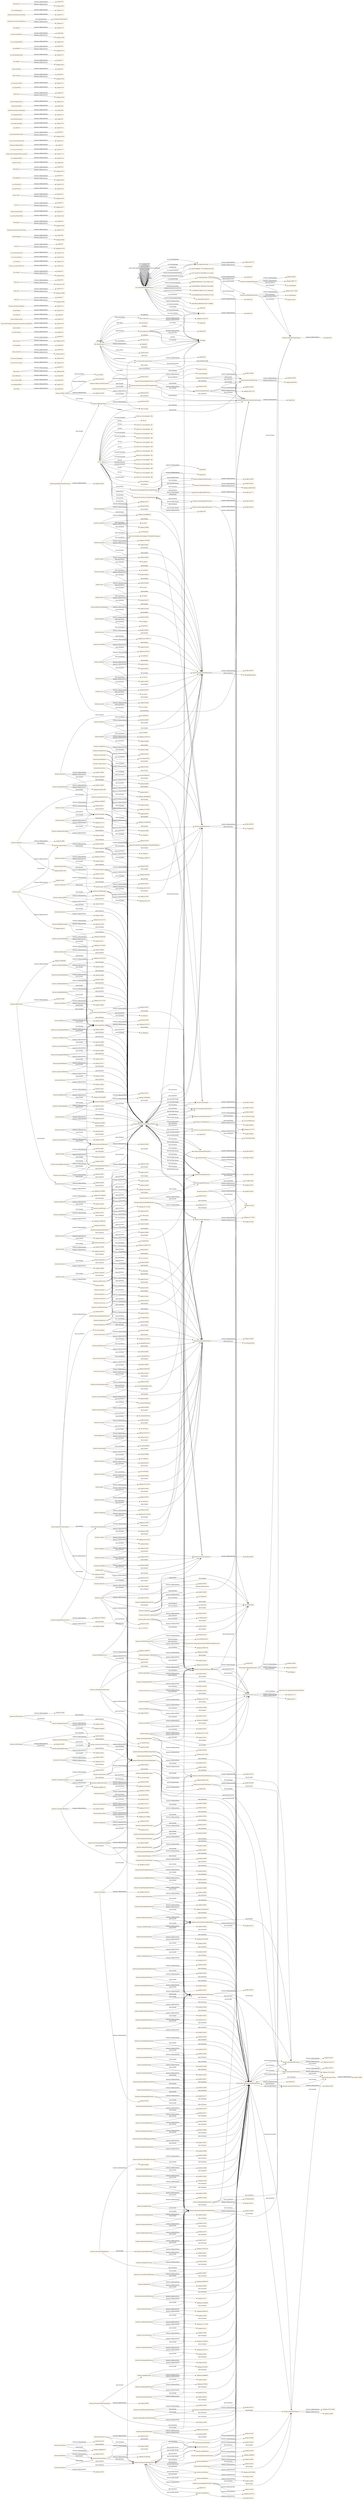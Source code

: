 digraph ar2dtool_diagram { 
rankdir=LR;
size="1501"
node [shape = rectangle, color="orange"]; "dct:LinguisticSystem" "a402876a698d277827d98385afe31f99" "ms:Actor" "55252eca93f7574f5598b81e7ac2da94" "ms:LexicalConceptualResource" "ms:LingualityType" "80b88b2f3f06c8a3722c43709d5c15b1" "ms:DatasetDistributionForm" "bibo:Conference" "0f2ad03d49bf122d00290c7fc91edd83" "c578fb6302d7f8f32cf7321136da58c6" "c31a92e88eb44c6c25dc508352f72c40" "ms:DatasetDistribution" "frbr:Work" "d59cbdfcca1f8bd456516a977e48f0dc" "frbr:Manifestation" "frbr:Endeavour" ; /*classes style*/
	"ms:isRelatedToLR" -> "lexbib:P137" [ label = "lexmeta:wikibaseEntity" ];
	"lexmeta:usageLabel" -> "lexmeta:usageInformation" [ label = "skos:broader" ];
	"lexmeta:usageLabel" -> "lexbib:Q14995" [ label = "lexmeta:wikibaseEntity" ];
	"lexmeta:usageLabel" -> "lexmeta:MicrostructureFeatureScheme" [ label = "skos:inScheme" ];
	"ms:isContinuedBy" -> "lexbib:P63" [ label = "lexmeta:wikibaseEntity" ];
	"skos:definition" -> "lexbib:P80" [ label = "lexmeta:wikibaseEntity" ];
	"lexmeta:dictionaryOfASynchronicStage" -> "lexmeta:DictionaryScopeTypeScheme" [ label = "skos:inScheme" ];
	"lexmeta:dictionaryOfASynchronicStage" -> "lexmeta:varietyOrientedDictionary" [ label = "skos:broader" ];
	"lexmeta:dictionaryOfASynchronicStage" -> "lexbib:Q14627" [ label = "lexmeta:wikibaseEntity" ];
	"lexmeta:usageInformation" -> "ms:UsageType" [ label = "skos:exactMatch" ];
	"lexmeta:usageInformation" -> "lexmeta:MicrostructureFeatureScheme" [ label = "skos:inScheme" ];
	"lexmeta:usageInformation" -> "lexbib:Q24030" [ label = "lexmeta:wikibaseEntity" ];
	"lexmeta:communicativeFunction" -> "lexbib:Q14388" [ label = "lexmeta:wikibaseEntity" ];
	"lexmeta:communicativeFunction" -> "lexmeta:DictionaryFunctionTypeScheme" [ label = "skos:inScheme" ];
	"bibo:editor" -> "lexbib:P13" [ label = "lexmeta:wikibaseEntity" ];
	"bibo:editor" -> "wikidata:P98" [ label = "lexmeta:wikibaseEntity" ];
	"lexmeta:rootWord" -> "lexmeta:MicrostructureFeatureScheme" [ label = "skos:inScheme" ];
	"lexmeta:rootWord" -> "lexbib:Q14481" [ label = "lexmeta:wikibaseEntity" ];
	"lexmeta:rootWord" -> "wikidata:Q210523" [ label = "lexmeta:wikibaseEntity" ];
	"lexmeta:rootWord" -> "lexmeta:wordFormation" [ label = "skos:broader" ];
	"lexmeta:preStandardisationDictionary" -> "lexmeta:DictionaryScopeTypeScheme" [ label = "skos:inScheme" ];
	"lexmeta:preStandardisationDictionary" -> "lexmeta:generalDictionary" [ label = "skos:broader" ];
	"lexmeta:preStandardisationDictionary" -> "lexbib:Q16240" [ label = "lexmeta:wikibaseEntity" ];
	"ms:resourceCreator" -> "lexbib:P154" [ label = "lexmeta:wikibaseEntity" ];
	"ms:sourceLanguage" -> "lexbib:P150" [ label = "lexmeta:wikibaseEntity" ];
	"lexmeta:primarySchoolDictionary" -> "lexmeta:userGroupOrientedDictionary" [ label = "skos:broader" ];
	"lexmeta:primarySchoolDictionary" -> "lexbib:Q14633" [ label = "lexmeta:wikibaseEntity" ];
	"lexmeta:primarySchoolDictionary" -> "lexmeta:DictionaryScopeTypeScheme" [ label = "skos:inScheme" ];
	"lexmeta:languageProduction" -> "wikidata:Q463837" [ label = "lexmeta:wikibaseEntity" ];
	"lexmeta:languageProduction" -> "lexmeta:communicativeFunction" [ label = "skos:broader" ];
	"lexmeta:languageProduction" -> "lexbib:Q14441" [ label = "lexmeta:wikibaseEntity" ];
	"lexmeta:languageProduction" -> "lexmeta:DictionaryFunctionTypeScheme" [ label = "skos:inScheme" ];
	"lexmeta:homonymDictionary" -> "lexbib:Q14370" [ label = "lexmeta:wikibaseEntity" ];
	"lexmeta:homonymDictionary" -> "lexmeta:DictionaryScopeTypeScheme" [ label = "skos:inScheme" ];
	"lexmeta:homonymDictionary" -> "lexmeta:lemmaTypeOrientedDictionary" [ label = "skos:broader" ];
	"bibo:reviewOf" -> "lexbib:P25" [ label = "lexmeta:wikibaseEntity" ];
	"bibo:reviewOf" -> "wikidata:P6977" [ label = "lexmeta:wikibaseEntity" ];
	"lexmeta:aspect" -> "lexmeta:MicrostructureFeatureScheme" [ label = "skos:inScheme" ];
	"lexmeta:aspect" -> "lexbib:Q24034" [ label = "lexmeta:wikibaseEntity" ];
	"lexmeta:aspect" -> "ms:aspect" [ label = "skos:exactMatch" ];
	"lexmeta:aspect" -> "lexmeta:morphologicalInformation" [ label = "skos:broader" ];
	"ms:DatasetDistribution" -> "lexbib:Q24" [ label = "lexmeta:wikibaseEntity" ];
	"lexmeta:videoContent" -> "lexmeta:multimedia" [ label = "skos:broader" ];
	"lexmeta:videoContent" -> "lexbib:Q16013" [ label = "lexmeta:wikibaseEntity" ];
	"lexmeta:videoContent" -> "lexmeta:MicrostructureFeatureScheme" [ label = "skos:inScheme" ];
	"lexmeta:videoContent" -> "wikidata:Q66498384" [ label = "lexmeta:wikibaseEntity" ];
	"lexmeta:onomasiologicalDictionary" -> "lexmeta:AccessStructureTypeScheme" [ label = "skos:inScheme" ];
	"lexmeta:onomasiologicalDictionary" -> "lexbib:Q14476" [ label = "lexmeta:wikibaseEntity" ];
	"lexmeta:onomasiologicalDictionary" -> "wikidata:Q179797" [ label = "lexmeta:wikibaseEntity" ];
	"lexmeta:synonym" -> "lexbib:Q24071" [ label = "lexmeta:wikibaseEntity" ];
	"lexmeta:synonym" -> "lexmeta:MicrostructureFeatureScheme" [ label = "skos:inScheme" ];
	"lexmeta:synonym" -> "ms:synonym" [ label = "skos:exactMatch" ];
	"lexmeta:synonym" -> "lexmeta:semanticInformation" [ label = "skos:broader" ];
	"lexmeta:singleWordLexicalUnit" -> "lexmeta:LemmaTypeScheme" [ label = "skos:inScheme" ];
	"lexmeta:singleWordLexicalUnit" -> "ms:LemmaType" [ label = "skos:broader" ];
	"lexmeta:singleWordLexicalUnit" -> "lexbib:Q24053" [ label = "lexmeta:wikibaseEntity" ];
	"lexmeta:singleWordLexicalUnit" -> "wikidata:Q18514" [ label = "lexmeta:wikibaseEntity" ];
	"lexmeta:lspDictionary" -> "lexmeta:DictionaryScopeTypeScheme" [ label = "skos:inScheme" ];
	"lexmeta:lspDictionary" -> "lexmeta:informationTypeOrientedDictionary" [ label = "skos:broader" ];
	"lexmeta:lspDictionary" -> "lexbib:Q14628" [ label = "lexmeta:wikibaseEntity" ];
	"lexmeta:lspDictionary" -> "wikidata:Q6486734" [ label = "lexmeta:wikibaseEntity" ];
	"lexmeta:intentionalDefinition" -> "lexmeta:definition" [ label = "skos:broader" ];
	"lexmeta:intentionalDefinition" -> "lexbib:Q14469" [ label = "lexmeta:wikibaseEntity" ];
	"lexmeta:intentionalDefinition" -> "lexmeta:MicrostructureFeatureScheme" [ label = "skos:inScheme" ];
	"lexmeta:dictionaryAccessibleThroughInterface" -> "lexmeta:DatasetDistributionFormScheme" [ label = "skos:inScheme" ];
	"lexmeta:dictionaryAccessibleThroughInterface" -> "lexmeta:onlineDictionary" [ label = "skos:broader" ];
	"lexmeta:dictionaryAccessibleThroughInterface" -> "lexbib:Q32768" [ label = "lexmeta:wikibaseEntity" ];
	"ms:language" -> "lexbib:P56" [ label = "lexmeta:wikibaseEntity" ];
	"lexmeta:homographDictionary" -> "lexmeta:lemmaTypeOrientedDictionary" [ label = "skos:broader" ];
	"lexmeta:homographDictionary" -> "lexmeta:DictionaryScopeTypeScheme" [ label = "skos:inScheme" ];
	"lexmeta:homographDictionary" -> "lexbib:Q14372" [ label = "lexmeta:wikibaseEntity" ];
	"lexmeta:spelling" -> "lexbib:Q14311" [ label = "lexmeta:wikibaseEntity" ];
	"lexmeta:spelling" -> "lexmeta:MicrostructureFeatureScheme" [ label = "skos:inScheme" ];
	"lexmeta:spelling" -> "wikidata:Q2088390" [ label = "lexmeta:wikibaseEntity" ];
	"lexmeta:spelling" -> "lexmeta:formalInformation" [ label = "skos:broader" ];
	"lexmeta:calque" -> "wikidata:Q204826" [ label = "lexmeta:wikibaseEntity" ];
	"lexmeta:calque" -> "lexmeta:MicrostructureFeatureScheme" [ label = "skos:inScheme" ];
	"lexmeta:calque" -> "lexbib:Q14981" [ label = "lexmeta:wikibaseEntity" ];
	"lexmeta:calque" -> "lexmeta:etymologicalInformation" [ label = "skos:broader" ];
	"lexmeta:swearwordDictionary" -> "lexmeta:DictionaryScopeTypeScheme" [ label = "skos:inScheme" ];
	"lexmeta:swearwordDictionary" -> "lexmeta:lemmaTypeOrientedDictionary" [ label = "skos:broader" ];
	"lexmeta:swearwordDictionary" -> "lexbib:Q14605" [ label = "lexmeta:wikibaseEntity" ];
	"lexmeta:syntagmaticInformation" -> "lexbib:Q14426" [ label = "lexmeta:wikibaseEntity" ];
	"lexmeta:syntagmaticInformation" -> "lexmeta:MicrostructureFeatureScheme" [ label = "skos:inScheme" ];
	"lexmeta:dictionaryScope" -> "lexmeta:DictionaryScopeTypeScheme" [ label = "skos:inScheme" ];
	"lexmeta:dictionaryScope" -> "lexbib:Q16094" [ label = "lexmeta:wikibaseEntity" ];
	"lexmeta:pronunciationDictionary" -> "lexmeta:DictionaryScopeTypeScheme" [ label = "skos:inScheme" ];
	"lexmeta:pronunciationDictionary" -> "lexbib:Q14277" [ label = "lexmeta:wikibaseEntity" ];
	"lexmeta:pronunciationDictionary" -> "wikidata:Q1048400" [ label = "lexmeta:wikibaseEntity" ];
	"lexmeta:pronunciationDictionary" -> "lexmeta:informationTypeOrientedDictionary" [ label = "skos:broader" ];
	"lexmeta:collaborativeDictionary" -> "lexmeta:LexicographicalProcessTypeScheme" [ label = "skos:inScheme" ];
	"lexmeta:collaborativeDictionary" -> "lexbib:Q14439" [ label = "lexmeta:wikibaseEntity" ];
	"lexmeta:LexicographicalProcessTypeScheme" -> "lexmeta:digitisedDictionary" [ label = "skos:hasTopConcept" ];
	"lexmeta:LexicographicalProcessTypeScheme" -> "lexmeta:collaborativeDictionary" [ label = "skos:hasTopConcept" ];
	"lexmeta:LexicographicalProcessTypeScheme" -> "lexmeta:academicDictionary" [ label = "skos:hasTopConcept" ];
	"lexmeta:LexicographicalProcessTypeScheme" -> "lexbib:Q42" [ label = "lexmeta:wikibaseEntity" ];
	"lexmeta:textReception" -> "lexmeta:DictionaryFunctionTypeScheme" [ label = "skos:inScheme" ];
	"lexmeta:textReception" -> "lexmeta:languageReception" [ label = "skos:broader" ];
	"lexmeta:textReception" -> "lexbib:Q14941" [ label = "lexmeta:wikibaseEntity" ];
	"lexmeta:antonymDictionary" -> "lexbib:Q14362" [ label = "lexmeta:wikibaseEntity" ];
	"lexmeta:antonymDictionary" -> "lexmeta:DictionaryScopeTypeScheme" [ label = "skos:inScheme" ];
	"lexmeta:antonymDictionary" -> "lexmeta:informationTypeOrientedDictionary" [ label = "skos:broader" ];
	"bibo:volume" -> "lexbib:P22" [ label = "lexmeta:wikibaseEntity" ];
	"bibo:volume" -> "wikidata:P478" [ label = "lexmeta:wikibaseEntity" ];
	"ms:distribution" -> "lexbib:P55" [ label = "lexmeta:wikibaseEntity" ];
	"lexmeta:idiomsDictionary" -> "wikidata:Q4492301" [ label = "lexmeta:wikibaseEntity" ];
	"lexmeta:idiomsDictionary" -> "lexmeta:DictionaryScopeTypeScheme" [ label = "skos:inScheme" ];
	"lexmeta:idiomsDictionary" -> "lexmeta:informationTypeOrientedDictionary" [ label = "skos:broader" ];
	"lexmeta:idiomsDictionary" -> "lexbib:Q14358" [ label = "lexmeta:wikibaseEntity" ];
	"lexmeta:AccessStructureTypeScheme" -> "lexmeta:semasiologicalDictionary" [ label = "skos:hasTopConcept" ];
	"lexmeta:AccessStructureTypeScheme" -> "lexmeta:onomasiologicalDictionary" [ label = "skos:hasTopConcept" ];
	"lexmeta:AccessStructureTypeScheme" -> "lexbib:Q39" [ label = "lexmeta:wikibaseEntity" ];
	"lexmeta:neologismsDictionary" -> "lexmeta:DictionaryScopeTypeScheme" [ label = "skos:inScheme" ];
	"lexmeta:neologismsDictionary" -> "lexmeta:lemmaTypeOrientedDictionary" [ label = "skos:broader" ];
	"lexmeta:neologismsDictionary" -> "lexbib:Q14604" [ label = "lexmeta:wikibaseEntity" ];
	"lexmeta:cognitiveFunction" -> "lexbib:Q14385" [ label = "lexmeta:wikibaseEntity" ];
	"lexmeta:cognitiveFunction" -> "lexmeta:DictionaryFunctionTypeScheme" [ label = "skos:inScheme" ];
	"lexmeta:cognitiveFunction" -> "wikidata:Q13434561" [ label = "lexmeta:wikibaseEntity" ];
	"lexmeta:auxiliary" -> "lexmeta:MicrostructureFeatureScheme" [ label = "skos:inScheme" ];
	"lexmeta:auxiliary" -> "ms:auxiliary" [ label = "skos:exactMatch" ];
	"lexmeta:auxiliary" -> "lexbib:Q24035" [ label = "lexmeta:wikibaseEntity" ];
	"lexmeta:auxiliary" -> "lexmeta:morphologicalInformation" [ label = "skos:broader" ];
	"lexmeta:hyponym" -> "ms:hyponym" [ label = "skos:exactMatch" ];
	"lexmeta:hyponym" -> "lexmeta:semanticInformation" [ label = "skos:broader" ];
	"lexmeta:hyponym" -> "lexbib:Q24050" [ label = "lexmeta:wikibaseEntity" ];
	"lexmeta:hyponym" -> "lexmeta:MicrostructureFeatureScheme" [ label = "skos:inScheme" ];
	"lexmeta:signLanguageDictionary" -> "lexmeta:DictionaryScopeTypeScheme" [ label = "skos:inScheme" ];
	"lexmeta:signLanguageDictionary" -> "lexmeta:userGroupOrientedDictionary" [ label = "skos:broader" ];
	"lexmeta:signLanguageDictionary" -> "lexbib:Q16001" [ label = "lexmeta:wikibaseEntity" ];
	"lexmeta:signLanguageDictionary" -> "wikidata:Q108282422" [ label = "lexmeta:wikibaseEntity" ];
	"skos:broader" -> "lexbib:P72" [ label = "lexmeta:wikibaseEntity" ];
	"lexmeta:case" -> "lexmeta:morphologicalInformation" [ label = "skos:broader" ];
	"lexmeta:case" -> "lexbib:Q24036" [ label = "lexmeta:wikibaseEntity" ];
	"lexmeta:case" -> "ms:case" [ label = "skos:exactMatch" ];
	"lexmeta:case" -> "lexmeta:MicrostructureFeatureScheme" [ label = "skos:inScheme" ];
	"lexmeta:wordFamilyDictionary" -> "lexmeta:DictionaryScopeTypeScheme" [ label = "skos:inScheme" ];
	"lexmeta:wordFamilyDictionary" -> "lexmeta:informationTypeOrientedDictionary" [ label = "skos:broader" ];
	"lexmeta:wordFamilyDictionary" -> "lexbib:Q14375" [ label = "lexmeta:wikibaseEntity" ];
	"lexmeta:wordFamilyDictionary" -> "wikidata:Q1722340" [ label = "lexmeta:wikibaseEntity" ];
	"lexmeta:compound" -> "ms:LemmaType" [ label = "skos:broader" ];
	"lexmeta:compound" -> "ms:compound" [ label = "skos:exactMatch" ];
	"lexmeta:compound" -> "lexbib:Q24039" [ label = "lexmeta:wikibaseEntity" ];
	"lexmeta:compound" -> "lexmeta:LemmaTypeScheme" [ label = "skos:inScheme" ];
	"lexmeta:proverb" -> "lexmeta:phraseme" [ label = "skos:broader" ];
	"lexmeta:proverb" -> "lexmeta:MicrostructureFeatureScheme" [ label = "skos:inScheme" ];
	"lexmeta:proverb" -> "wikidata:Q1624034" [ label = "lexmeta:wikibaseEntity" ];
	"lexmeta:proverb" -> "lexbib:Q14309" [ label = "lexmeta:wikibaseEntity" ];
	"lexmeta:dictionaryOfDisappearedWords" -> "lexmeta:DictionaryScopeTypeScheme" [ label = "skos:inScheme" ];
	"lexmeta:dictionaryOfDisappearedWords" -> "lexmeta:lemmaTypeOrientedDictionary" [ label = "skos:broader" ];
	"lexmeta:dictionaryOfDisappearedWords" -> "lexbib:Q14615" [ label = "lexmeta:wikibaseEntity" ];
	"lexmeta:illustration" -> "wikidata:Q178659" [ label = "lexmeta:wikibaseEntity" ];
	"lexmeta:illustration" -> "lexmeta:MicrostructureFeatureScheme" [ label = "skos:inScheme" ];
	"lexmeta:illustration" -> "lexbib:Q14936" [ label = "lexmeta:wikibaseEntity" ];
	"lexmeta:illustration" -> "lexmeta:multimedia" [ label = "skos:broader" ];
	"lexmeta:euphemismsDictionary" -> "lexmeta:DictionaryScopeTypeScheme" [ label = "skos:inScheme" ];
	"lexmeta:euphemismsDictionary" -> "lexmeta:lemmaTypeOrientedDictionary" [ label = "skos:broader" ];
	"lexmeta:euphemismsDictionary" -> "lexbib:Q14606" [ label = "lexmeta:wikibaseEntity" ];
	"lexmeta:derivation" -> "ms:derivation" [ label = "skos:exactMatch" ];
	"lexmeta:derivation" -> "lexbib:Q14518" [ label = "lexmeta:wikibaseEntity" ];
	"lexmeta:derivation" -> "wikidata:Q728001" [ label = "lexmeta:wikibaseEntity" ];
	"lexmeta:derivation" -> "lexmeta:MicrostructureFeatureScheme" [ label = "skos:inScheme" ];
	"lexmeta:derivative" -> "lexmeta:wordFormation" [ label = "skos:broader" ];
	"lexmeta:derivative" -> "lexmeta:MicrostructureFeatureScheme" [ label = "skos:inScheme" ];
	"lexmeta:derivative" -> "lexbib:Q14461" [ label = "lexmeta:wikibaseEntity" ];
	"http://w3id.org/meta-share/meta-share/ms:isSimilarTo" -> "lexbib:P136" [ label = "lexmeta:wikibaseEntity" ];
	"skos:hasTopConcept" -> "lexbib:P79" [ label = "lexmeta:wikibaseEntity" ];
	"dct:isPartOf" -> "lexbib:P9" [ label = "lexmeta:wikibaseEntity" ];
	"lexmeta:coocurrent" -> "lexbib:Q14391" [ label = "lexmeta:wikibaseEntity" ];
	"lexmeta:coocurrent" -> "lexmeta:MicrostructureFeatureScheme" [ label = "skos:inScheme" ];
	"lexmeta:coocurrent" -> "lexmeta:wordCombination" [ label = "skos:broader" ];
	"lexmeta:chronologicalDictionary" -> "lexmeta:DictionaryScopeTypeScheme" [ label = "skos:inScheme" ];
	"lexmeta:chronologicalDictionary" -> "lexmeta:informationTypeOrientedDictionary" [ label = "skos:broader" ];
	"lexmeta:chronologicalDictionary" -> "lexbib:Q14377" [ label = "lexmeta:wikibaseEntity" ];
	"lexmeta:signpost" -> "lexbib:Q14353" [ label = "lexmeta:wikibaseEntity" ];
	"lexmeta:signpost" -> "lexmeta:MicrostructureFeatureScheme" [ label = "skos:inScheme" ];
	"lexmeta:signpost" -> "lexmeta:entryLayoutFeature" [ label = "skos:broader" ];
	"lexmeta:geography" -> "lexbib:Q14294" [ label = "lexmeta:wikibaseEntity" ];
	"lexmeta:geography" -> "lexmeta:usageInformation" [ label = "skos:broader" ];
	"lexmeta:geography" -> "lexmeta:MicrostructureFeatureScheme" [ label = "skos:inScheme" ];
	"lexmeta:geography" -> "wikidata:Q1071" [ label = "lexmeta:wikibaseEntity" ];
	"lexmeta:ruleBasedDefinition" -> "lexmeta:MicrostructureFeatureScheme" [ label = "skos:inScheme" ];
	"lexmeta:ruleBasedDefinition" -> "lexmeta:definition" [ label = "skos:broader" ];
	"lexmeta:ruleBasedDefinition" -> "lexbib:Q14482" [ label = "lexmeta:wikibaseEntity" ];
	"lexmeta:tense" -> "lexbib:Q24073" [ label = "lexmeta:wikibaseEntity" ];
	"lexmeta:tense" -> "lexmeta:MicrostructureFeatureScheme" [ label = "skos:inScheme" ];
	"lexmeta:tense" -> "ms:tense" [ label = "skos:exactMatch" ];
	"lexmeta:tense" -> "lexmeta:morphologicalInformation" [ label = "skos:broader" ];
	"lexmeta:phonologicDictionary" -> "lexmeta:DictionaryScopeTypeScheme" [ label = "skos:inScheme" ];
	"lexmeta:phonologicDictionary" -> "lexmeta:informationTypeOrientedDictionary" [ label = "skos:broader" ];
	"lexmeta:phonologicDictionary" -> "lexbib:Q14368" [ label = "lexmeta:wikibaseEntity" ];
	"lexmeta:nesting" -> "lexmeta:MicrostructureFeatureScheme" [ label = "skos:inScheme" ];
	"lexmeta:nesting" -> "lexbib:Q14474" [ label = "lexmeta:wikibaseEntity" ];
	"lexmeta:nesting" -> "lexmeta:entryLayoutFeature" [ label = "skos:broader" ];
	"lexmeta:subcategorizationFrame" -> "lexmeta:MicrostructureFeatureScheme" [ label = "skos:inScheme" ];
	"lexmeta:subcategorizationFrame" -> "ms:subcatFrame" [ label = "skos:exactMatch" ];
	"lexmeta:subcategorizationFrame" -> "lexmeta:syntacticInformation" [ label = "skos:broader" ];
	"lexmeta:subcategorizationFrame" -> "lexbib:Q24070" [ label = "lexmeta:wikibaseEntity" ];
	"lexmeta:polysemyIndication" -> "lexmeta:MicrostructureFeatureScheme" [ label = "skos:inScheme" ];
	"lexmeta:polysemyIndication" -> "lexbib:Q14428" [ label = "lexmeta:wikibaseEntity" ];
	"lexmeta:polysemyIndication" -> "lexmeta:semanticInformation" [ label = "skos:broader" ];
	"lexmeta:etymologicalInformation" -> "lexbib:Q14354" [ label = "lexmeta:wikibaseEntity" ];
	"lexmeta:etymologicalInformation" -> "lexmeta:formalInformation" [ label = "skos:broader" ];
	"lexmeta:etymologicalInformation" -> "lexmeta:MicrostructureFeatureScheme" [ label = "skos:inScheme" ];
	"lexmeta:inflectionMorphology" -> "lexmeta:MicrostructureFeatureScheme" [ label = "skos:inScheme" ];
	"lexmeta:inflectionMorphology" -> "lexmeta:morphologicalInformation" [ label = "skos:broader" ];
	"lexmeta:inflectionMorphology" -> "lexbib:Q14299" [ label = "lexmeta:wikibaseEntity" ];
	"ms:iprHolder" -> "lexbib:P155" [ label = "lexmeta:wikibaseEntity" ];
	"lexmeta:lemmaList" -> "lexmeta:DictionaryTextPartScheme" [ label = "skos:inScheme" ];
	"lexmeta:lemmaList" -> "lexmeta:centralList" [ label = "skos:broader" ];
	"lexmeta:lemmaList" -> "lexbib:Q14411" [ label = "lexmeta:wikibaseEntity" ];
	"lexmeta:dictionaryTextPart" -> "lexbib:P152" [ label = "lexmeta:wikibaseEntity" ];
	"lexmeta:paperDictionary" -> "lexbib:Q14307" [ label = "lexmeta:wikibaseEntity" ];
	"lexmeta:paperDictionary" -> "ms:paperCopy" [ label = "skos:exactMatch" ];
	"lexmeta:paperDictionary" -> "lexmeta:DatasetDistributionFormScheme" [ label = "skos:inScheme" ];
	"lexmeta:monolingualDictionary" -> "lexbib:Q14420" [ label = "lexmeta:wikibaseEntity" ];
	"lexmeta:monolingualDictionary" -> "lexmeta:LingualityTypeScheme" [ label = "skos:inScheme" ];
	"lexmeta:monolingualDictionary" -> "wikidata:Q897755" [ label = "lexmeta:wikibaseEntity" ];
	"lexmeta:monolingualDictionary" -> "ms:monolingual" [ label = "skos:exactMatch" ];
	"lexmeta:antedating" -> "lexbib:Q14320" [ label = "lexmeta:wikibaseEntity" ];
	"lexmeta:antedating" -> "lexmeta:MicrostructureFeatureScheme" [ label = "skos:inScheme" ];
	"lexmeta:antedating" -> "lexmeta:formalInformation" [ label = "skos:broader" ];
	"lexmeta:antedating" -> "wikidata:Q17012656" [ label = "lexmeta:wikibaseEntity" ];
	"lexmeta:domainIndication" -> "lexmeta:semanticInformation" [ label = "skos:broader" ];
	"lexmeta:domainIndication" -> "lexmeta:MicrostructureFeatureScheme" [ label = "skos:inScheme" ];
	"lexmeta:domainIndication" -> "lexbib:Q14447" [ label = "lexmeta:wikibaseEntity" ];
	"lexmeta:domainIndication" -> "ms:domain1" [ label = "skos:exactMatch" ];
	"lexmeta:degree" -> "lexmeta:MicrostructureFeatureScheme" [ label = "skos:inScheme" ];
	"lexmeta:degree" -> "ms:degree" [ label = "skos:exactMatch" ];
	"lexmeta:degree" -> "lexmeta:morphologicalInformation" [ label = "skos:broader" ];
	"lexmeta:degree" -> "lexbib:Q24042" [ label = "lexmeta:wikibaseEntity" ];
	"lexmeta:pronunciation" -> "lexmeta:MicrostructureFeatureScheme" [ label = "skos:inScheme" ];
	"lexmeta:pronunciation" -> "lexbib:Q14308" [ label = "lexmeta:wikibaseEntity" ];
	"lexmeta:pronunciation" -> "lexmeta:phoneticInformation" [ label = "skos:broader" ];
	"lexmeta:pronunciation" -> "wikidata:Q184377" [ label = "lexmeta:wikibaseEntity" ];
	"bibo:doi" -> "lexbib:P17" [ label = "lexmeta:wikibaseEntity" ];
	"bibo:doi" -> "wikidata:P356" [ label = "lexmeta:wikibaseEntity" ];
	"bibo:cites" -> "lexbib:P147" [ label = "lexmeta:wikibaseEntity" ];
	"bibo:cites" -> "wikidata:P2860" [ label = "lexmeta:wikibaseEntity" ];
	"lexmeta:offlineDictionary" -> "ms:DatasetDistributionForm" [ label = "skos:inScheme" ];
	"lexmeta:offlineDictionary" -> "lexmeta:DatasetDistributionFormScheme" [ label = "skos:inScheme" ];
	"lexmeta:offlineDictionary" -> "lexbib:Q14304" [ label = "lexmeta:wikibaseEntity" ];
	"lexmeta:offlineDictionary" -> "lexmeta:electronicDictionary" [ label = "skos:broader" ];
	"bibo:issn" -> "lexbib:P20" [ label = "lexmeta:wikibaseEntity" ];
	"bibo:issn" -> "wikidata:P236" [ label = "lexmeta:wikibaseEntity" ];
	"lexmeta:usageNote" -> "lexbib:Q14996" [ label = "lexmeta:wikibaseEntity" ];
	"lexmeta:usageNote" -> "wikidata:Q106480922" [ label = "lexmeta:wikibaseEntity" ];
	"lexmeta:usageNote" -> "lexmeta:usageInformation" [ label = "skos:broader" ];
	"lexmeta:usageNote" -> "ms:note1" [ label = "skos:exactMatch" ];
	"lexmeta:usageNote" -> "lexmeta:MicrostructureFeatureScheme" [ label = "skos:inScheme" ];
	"lexmeta:cliticForm" -> "lexmeta:LemmaTypeScheme" [ label = "skos:inScheme" ];
	"lexmeta:cliticForm" -> "ms:cliticForm" [ label = "skos:exactMatch" ];
	"lexmeta:cliticForm" -> "ms:LemmaType" [ label = "skos:broader" ];
	"lexmeta:cliticForm" -> "lexbib:Q24037" [ label = "lexmeta:wikibaseEntity" ];
	"lexmeta:childrensDictionary" -> "lexmeta:DictionaryScopeTypeScheme" [ label = "skos:inScheme" ];
	"lexmeta:childrensDictionary" -> "lexmeta:userGroupOrientedDictionary" [ label = "skos:broader" ];
	"lexmeta:childrensDictionary" -> "lexbib:Q14635" [ label = "lexmeta:wikibaseEntity" ];
	"lexmeta:LemmaTypeScheme" -> "ms:LemmaType" [ label = "skos:hasTopConcept" ];
	"lexmeta:LemmaTypeScheme" -> "lexmeta:word" [ label = "skos:hasTopConcept" ];
	"lexmeta:LemmaTypeScheme" -> "lexbib:Q50" [ label = "lexmeta:wikibaseEntity" ];
	"dct:creator" -> "lexbib:P12" [ label = "lexmeta:wikibaseEntity" ];
	"dct:creator" -> "wikidata:P50" [ label = "lexmeta:wikibaseEntity" ];
	"lexmeta:numberOfEntries" -> "lexbib:P161" [ label = "lexmeta:wikibaseEntity" ];
	"ms:hasPart" -> "lexbib:P143" [ label = "lexmeta:wikibaseEntity" ];
	"lexmeta:synonymsDictionary" -> "lexmeta:DictionaryScopeTypeScheme" [ label = "skos:inScheme" ];
	"lexmeta:synonymsDictionary" -> "lexbib:Q14361" [ label = "lexmeta:wikibaseEntity" ];
	"lexmeta:synonymsDictionary" -> "lexmeta:informationTypeOrientedDictionary" [ label = "skos:broader" ];
	"lexmeta:synonymsDictionary" -> "wikidata:Q2376111" [ label = "lexmeta:wikibaseEntity" ];
	"lexmeta:historicalDictionary" -> "wikidata:Q45740849" [ label = "lexmeta:wikibaseEntity" ];
	"lexmeta:historicalDictionary" -> "lexmeta:DictionaryScopeTypeScheme" [ label = "skos:inScheme" ];
	"lexmeta:historicalDictionary" -> "lexbib:Q14295" [ label = "lexmeta:wikibaseEntity" ];
	"lexmeta:historicalDictionary" -> "lexmeta:generalDictionary" [ label = "skos:broader" ];
	"ms:resourceName" -> "lexbib:P156" [ label = "lexmeta:wikibaseEntity" ];
	"lexmeta:meaningDiscrimination" -> "lexmeta:MicrostructureFeatureScheme" [ label = "skos:inScheme" ];
	"lexmeta:meaningDiscrimination" -> "lexbib:Q14582" [ label = "lexmeta:wikibaseEntity" ];
	"lexmeta:meaningDiscrimination" -> "lexmeta:polysemyIndication" [ label = "skos:broader" ];
	"lexmeta:discourseDictionary" -> "lexmeta:DictionaryScopeTypeScheme" [ label = "skos:inScheme" ];
	"lexmeta:discourseDictionary" -> "lexmeta:lemmaTypeOrientedDictionary" [ label = "skos:broader" ];
	"lexmeta:discourseDictionary" -> "lexbib:Q14616" [ label = "lexmeta:wikibaseEntity" ];
	"lexmeta:generalDictionary" -> "wikidata:Q52162484" [ label = "lexmeta:wikibaseEntity" ];
	"lexmeta:generalDictionary" -> "lexmeta:dictionaryScope" [ label = "skos:broader" ];
	"lexmeta:generalDictionary" -> "lexmeta:DictionaryScopeTypeScheme" [ label = "skos:inScheme" ];
	"lexmeta:generalDictionary" -> "lexbib:Q14398" [ label = "lexmeta:wikibaseEntity" ];
	"lexmeta:typifyingDefinition" -> "lexbib:Q14487" [ label = "lexmeta:wikibaseEntity" ];
	"lexmeta:typifyingDefinition" -> "lexmeta:MicrostructureFeatureScheme" [ label = "skos:inScheme" ];
	"lexmeta:typifyingDefinition" -> "lexmeta:definition" [ label = "skos:broader" ];
	"lexmeta:etymologicalDictionary" -> "lexbib:Q14328" [ label = "lexmeta:wikibaseEntity" ];
	"lexmeta:etymologicalDictionary" -> "wikidata:Q521983" [ label = "lexmeta:wikibaseEntity" ];
	"lexmeta:etymologicalDictionary" -> "lexmeta:DictionaryScopeTypeScheme" [ label = "skos:inScheme" ];
	"lexmeta:etymologicalDictionary" -> "lexmeta:informationTypeOrientedDictionary" [ label = "skos:broader" ];
	"lexmeta:multilingualDictionary" -> "lexbib:Q14422" [ label = "lexmeta:wikibaseEntity" ];
	"lexmeta:multilingualDictionary" -> "wikidata:Q55713039" [ label = "lexmeta:wikibaseEntity" ];
	"lexmeta:multilingualDictionary" -> "ms:multilingual" [ label = "skos:exactMatch" ];
	"lexmeta:multilingualDictionary" -> "lexmeta:LingualityTypeScheme" [ label = "skos:inScheme" ];
	"lexmeta:fieldLabel" -> "lexmeta:MicrostructureFeatureScheme" [ label = "skos:inScheme" ];
	"lexmeta:fieldLabel" -> "lexbib:Q14983" [ label = "lexmeta:wikibaseEntity" ];
	"lexmeta:fieldLabel" -> "lexmeta:domainIndication" [ label = "skos:broader" ];
	"ms:isContinuationOf" -> "lexbib:P140" [ label = "lexmeta:wikibaseEntity" ];
	"lexmeta:wikisourceTranscription" -> "lexmeta:DatasetDistributionFormScheme" [ label = "skos:inScheme" ];
	"lexmeta:wikisourceTranscription" -> "lexmeta:dictionaryAccessibleThroughInterface" [ label = "skos:broader" ];
	"lexmeta:wikisourceTranscription" -> "lexbib:Q24187" [ label = "lexmeta:wikibaseEntity" ];
	"lexmeta:specializedDictionary" -> "lexmeta:DictionaryScopeTypeScheme" [ label = "skos:inScheme" ];
	"lexmeta:specializedDictionary" -> "wikidata:Q1391417" [ label = "lexmeta:wikibaseEntity" ];
	"lexmeta:specializedDictionary" -> "lexmeta:dictionaryScope" [ label = "skos:broader" ];
	"lexmeta:specializedDictionary" -> "lexbib:Q14410" [ label = "lexmeta:wikibaseEntity" ];
	"lexmeta:frequencyDictionary" -> "lexmeta:DictionaryScopeTypeScheme" [ label = "skos:inScheme" ];
	"lexmeta:frequencyDictionary" -> "lexmeta:informationTypeOrientedDictionary" [ label = "skos:broader" ];
	"lexmeta:frequencyDictionary" -> "lexbib:Q14378" [ label = "lexmeta:wikibaseEntity" ];
	"dct:title" -> "lexbib:P6" [ label = "lexmeta:wikibaseEntity" ];
	"dct:title" -> "wikidata:P1476" [ label = "lexmeta:wikibaseEntity" ];
	"lexmeta:multimedia" -> "lexmeta:MicrostructureFeatureScheme" [ label = "skos:inScheme" ];
	"lexmeta:multimedia" -> "lexbib:Q14444" [ label = "lexmeta:wikibaseEntity" ];
	"lexmeta:humorousDictionary" -> "lexmeta:DictionaryScopeTypeScheme" [ label = "skos:inScheme" ];
	"lexmeta:humorousDictionary" -> "lexmeta:informationTypeOrientedDictionary" [ label = "skos:broader" ];
	"lexmeta:humorousDictionary" -> "lexbib:Q16009" [ label = "lexmeta:wikibaseEntity" ];
	"lexmeta:semanticField" -> "lexbib:Q14513" [ label = "lexmeta:wikibaseEntity" ];
	"lexmeta:semanticField" -> "lexmeta:MicrostructureFeatureScheme" [ label = "skos:inScheme" ];
	"lexmeta:semanticField" -> "wikidata:Q176377" [ label = "lexmeta:wikibaseEntity" ];
	"lexmeta:bilingualizedDictionary" -> "lexbib:Q14451" [ label = "lexmeta:wikibaseEntity" ];
	"lexmeta:bilingualizedDictionary" -> "lexmeta:bilingualDictionary" [ label = "skos:broader" ];
	"lexmeta:bilingualizedDictionary" -> "ms:bilingualized" [ label = "skos:exactMatch" ];
	"lexmeta:bilingualizedDictionary" -> "lexmeta:LingualityTypeScheme" [ label = "skos:inScheme" ];
	"lexmeta:quotation" -> "lexmeta:example" [ label = "skos:broader" ];
	"lexmeta:quotation" -> "lexbib:Q14480" [ label = "lexmeta:wikibaseEntity" ];
	"lexmeta:quotation" -> "lexmeta:MicrostructureFeatureScheme" [ label = "skos:inScheme" ];
	"lexmeta:quotation" -> "wikidata:Q206287" [ label = "lexmeta:wikibaseEntity" ];
	"lexmeta:differentia" -> "lexbib:Q14462" [ label = "lexmeta:wikibaseEntity" ];
	"lexmeta:differentia" -> "lexmeta:MicrostructureFeatureScheme" [ label = "skos:inScheme" ];
	"lexmeta:differentia" -> "lexmeta:definition" [ label = "skos:broader" ];
	"lexmeta:senseOrdering" -> "lexmeta:MicrostructureFeatureScheme" [ label = "skos:inScheme" ];
	"lexmeta:senseOrdering" -> "lexmeta:polysemyIndication" [ label = "skos:broader" ];
	"lexmeta:senseOrdering" -> "lexbib:Q14587" [ label = "lexmeta:wikibaseEntity" ];
	"foaf:homepage" -> "lexbib:P44" [ label = "lexmeta:wikibaseEntity" ];
	"foaf:homepage" -> "wikidata:P856" [ label = "lexmeta:wikibaseEntity" ];
	"dct:LinguisticSystem" -> "lexbib:Q8" [ label = "lexmeta:wikibaseEntity" ];
	"dct:LinguisticSystem" -> "wikidata:Q34770" [ label = "lexmeta:wikibaseEntity" ];
	"lexmeta:lemmaTypeOrientedDictionary" -> "lexmeta:DictionaryScopeTypeScheme" [ label = "skos:inScheme" ];
	"lexmeta:lemmaTypeOrientedDictionary" -> "lexmeta:specializedDictionary" [ label = "skos:broader" ];
	"lexmeta:lemmaTypeOrientedDictionary" -> "lexbib:Q14301" [ label = "lexmeta:wikibaseEntity" ];
	"lexmeta:dictionaryFunctionType" -> "lexbib:P120" [ label = "lexmeta:wikibaseEntity" ];
	"ms:Actor" -> "lexbib:Q14" [ label = "lexmeta:wikibaseEntity" ];
	"lexmeta:neologism" -> "lexmeta:LemmaTypeScheme" [ label = "skos:inScheme" ];
	"lexmeta:neologism" -> "wikidata:Q130989" [ label = "lexmeta:wikibaseEntity" ];
	"lexmeta:neologism" -> "lexmeta:word" [ label = "skos:broader" ];
	"lexmeta:neologism" -> "lexbib:Q14423" [ label = "lexmeta:wikibaseEntity" ];
	"lexmeta:DictionaryFunctionTypeScheme" -> "lexmeta:proscriptiveDictionary" [ label = "skos:hasTopConcept" ];
	"lexmeta:DictionaryFunctionTypeScheme" -> "lexmeta:prescriptiveDictionary" [ label = "skos:hasTopConcept" ];
	"lexmeta:DictionaryFunctionTypeScheme" -> "lexmeta:descriptiveDictionary" [ label = "skos:hasTopConcept" ];
	"lexmeta:DictionaryFunctionTypeScheme" -> "lexbib:Q44" [ label = "lexmeta:wikibaseEntity" ];
	"lexmeta:inkhornTerm" -> "lexmeta:MicrostructureFeatureScheme" [ label = "skos:inScheme" ];
	"lexmeta:inkhornTerm" -> "wikidata:Q2080363" [ label = "lexmeta:wikibaseEntity" ];
	"lexmeta:inkhornTerm" -> "lexbib:Q14580" [ label = "lexmeta:wikibaseEntity" ];
	"lexmeta:inkhornTerm" -> "lexmeta:loanword" [ label = "skos:broader" ];
	"lexmeta:person" -> "lexmeta:MicrostructureFeatureScheme" [ label = "skos:inScheme" ];
	"lexmeta:person" -> "ms:person1" [ label = "skos:exactMatch" ];
	"lexmeta:person" -> "lexmeta:morphologicalInformation" [ label = "skos:broader" ];
	"lexmeta:person" -> "lexbib:Q24061" [ label = "lexmeta:wikibaseEntity" ];
	"bibo:pages" -> "lexbib:P24" [ label = "lexmeta:wikibaseEntity" ];
	"bibo:pages" -> "wikidata:P304" [ label = "lexmeta:wikibaseEntity" ];
	"lexmeta:morphemeDictionary" -> "lexmeta:DictionaryScopeTypeScheme" [ label = "skos:inScheme" ];
	"lexmeta:morphemeDictionary" -> "lexmeta:lemmaTypeOrientedDictionary" [ label = "skos:broader" ];
	"lexmeta:morphemeDictionary" -> "lexbib:Q14621" [ label = "lexmeta:wikibaseEntity" ];
	"lexmeta:reverseDictionary" -> "lexmeta:DictionaryScopeTypeScheme" [ label = "skos:inScheme" ];
	"lexmeta:reverseDictionary" -> "lexbib:Q14991" [ label = "lexmeta:wikibaseEntity" ];
	"lexmeta:reverseDictionary" -> "wikidata:Q1304223" [ label = "lexmeta:wikibaseEntity" ];
	"lexmeta:reverseDictionary" -> "lexmeta:informationTypeOrientedDictionary" [ label = "skos:broader" ];
	"lexmeta:phraseology" -> "wikidata:Q1126894" [ label = "lexmeta:wikibaseEntity" ];
	"lexmeta:phraseology" -> "lexmeta:MicrostructureFeatureScheme" [ label = "skos:inScheme" ];
	"lexmeta:phraseology" -> "lexbib:Q14838" [ label = "lexmeta:wikibaseEntity" ];
	"lexmeta:mainEntry" -> "lexmeta:dictionaryEntry" [ label = "skos:broader" ];
	"lexmeta:mainEntry" -> "lexmeta:DictionaryTextPartScheme" [ label = "skos:inScheme" ];
	"lexmeta:mainEntry" -> "lexbib:Q14336" [ label = "lexmeta:wikibaseEntity" ];
	"ms:isExactMatchWith" -> "lexbib:P138" [ label = "lexmeta:wikibaseEntity" ];
	"lexmeta:definition" -> "wikidata:Q101072" [ label = "lexmeta:wikibaseEntity" ];
	"lexmeta:definition" -> "lexmeta:MicrostructureFeatureScheme" [ label = "skos:inScheme" ];
	"lexmeta:definition" -> "lexmeta:semanticInformation" [ label = "skos:broader" ];
	"lexmeta:definition" -> "ms:definition" [ label = "skos:exactMatch" ];
	"lexmeta:definition" -> "lexbib:Q14392" [ label = "lexmeta:wikibaseEntity" ];
	"lexmeta:dictionaryOfASemanticDomain" -> "lexmeta:DictionaryScopeTypeScheme" [ label = "skos:inScheme" ];
	"lexmeta:dictionaryOfASemanticDomain" -> "lexmeta:informationTypeOrientedDictionary" [ label = "skos:broader" ];
	"lexmeta:dictionaryOfASemanticDomain" -> "lexbib:Q14617" [ label = "lexmeta:wikibaseEntity" ];
	"lexmeta:quotesDictionary" -> "lexmeta:DictionaryScopeTypeScheme" [ label = "skos:inScheme" ];
	"lexmeta:quotesDictionary" -> "lexmeta:informationTypeOrientedDictionary" [ label = "skos:broader" ];
	"lexmeta:quotesDictionary" -> "lexbib:Q14360" [ label = "lexmeta:wikibaseEntity" ];
	"lexmeta:designatum" -> "lexbib:Q14323" [ label = "lexmeta:wikibaseEntity" ];
	"lexmeta:designatum" -> "lexmeta:MicrostructureFeatureScheme" [ label = "skos:inScheme" ];
	"lexmeta:designatum" -> "lexmeta:semanticInformation" [ label = "skos:broader" ];
	"lexmeta:phraseologicalInformation" -> "lexmeta:MicrostructureFeatureScheme" [ label = "skos:inScheme" ];
	"lexmeta:phraseologicalInformation" -> "lexmeta:wordCombination" [ label = "skos:broader" ];
	"lexmeta:phraseologicalInformation" -> "lexbib:Q14478" [ label = "lexmeta:wikibaseEntity" ];
	"lexmeta:statusLabel" -> "lexbib:Q14342" [ label = "lexmeta:wikibaseEntity" ];
	"lexmeta:statusLabel" -> "lexmeta:MicrostructureFeatureScheme" [ label = "skos:inScheme" ];
	"lexmeta:statusLabel" -> "lexmeta:usageInformation" [ label = "skos:broader" ];
	"lexmeta:dictionaryApp" -> "lexmeta:DatasetDistributionFormScheme" [ label = "skos:inScheme" ];
	"lexmeta:dictionaryApp" -> "lexmeta:electronicDictionary" [ label = "skos:broader" ];
	"lexmeta:dictionaryApp" -> "lexbib:Q14288" [ label = "lexmeta:wikibaseEntity" ];
	"lexmeta:definingVocabulary" -> "lexmeta:MicrostructureFeatureScheme" [ label = "skos:inScheme" ];
	"lexmeta:definingVocabulary" -> "lexbib:Q14458" [ label = "lexmeta:wikibaseEntity" ];
	"lexmeta:definingVocabulary" -> "wikidata:Q15192747" [ label = "lexmeta:wikibaseEntity" ];
	"lexmeta:definingVocabulary" -> "lexmeta:definition" [ label = "skos:broader" ];
	"lexmeta:countability" -> "lexmeta:MicrostructureFeatureScheme" [ label = "skos:inScheme" ];
	"lexmeta:countability" -> "wikidata:Q107063735" [ label = "lexmeta:wikibaseEntity" ];
	"lexmeta:countability" -> "lexmeta:morphologicalInformation" [ label = "skos:broader" ];
	"lexmeta:countability" -> "lexbib:Q14350" [ label = "lexmeta:wikibaseEntity" ];
	"lexmeta:exampleSentence" -> "wikidata:Q65581468" [ label = "lexmeta:wikibaseEntity" ];
	"lexmeta:exampleSentence" -> "lexbib:Q14493" [ label = "lexmeta:wikibaseEntity" ];
	"lexmeta:exampleSentence" -> "lexmeta:MicrostructureFeatureScheme" [ label = "skos:inScheme" ];
	"lexmeta:exampleSentence" -> "lexmeta:example" [ label = "skos:broader" ];
	"lexmeta:LingualityTypeScheme" -> "lexbib:Q55" [ label = "lexmeta:wikibaseEntity" ];
	"lexmeta:dictionaryOfGraphicCharacters" -> "lexmeta:DictionaryScopeTypeScheme" [ label = "skos:inScheme" ];
	"lexmeta:dictionaryOfGraphicCharacters" -> "lexmeta:informationTypeOrientedDictionary" [ label = "skos:broader" ];
	"lexmeta:dictionaryOfGraphicCharacters" -> "lexbib:Q16008" [ label = "lexmeta:wikibaseEntity" ];
	"lexmeta:proscriptiveDictionary" -> "lexmeta:DictionaryScopeTypeScheme" [ label = "skos:inScheme" ];
	"lexmeta:proscriptiveDictionary" -> "lexmeta:prescriptiveDictionary" [ label = "skos:broader" ];
	"lexmeta:proscriptiveDictionary" -> "lexbib:Q24189" [ label = "lexmeta:wikibaseEntity" ];
	"lexmeta:valencyDictionary" -> "lexmeta:DictionaryScopeTypeScheme" [ label = "skos:inScheme" ];
	"lexmeta:valencyDictionary" -> "lexmeta:informationTypeOrientedDictionary" [ label = "skos:broader" ];
	"lexmeta:valencyDictionary" -> "lexbib:Q14356" [ label = "lexmeta:wikibaseEntity" ];
	"lexmeta:hyperonym" -> "lexbib:Q24049" [ label = "lexmeta:wikibaseEntity" ];
	"lexmeta:hyperonym" -> "lexmeta:semanticInformation" [ label = "skos:broader" ];
	"lexmeta:hyperonym" -> "ms:hyperonym" [ label = "skos:exactMatch" ];
	"lexmeta:hyperonym" -> "lexmeta:MicrostructureFeatureScheme" [ label = "skos:inScheme" ];
	"lexmeta:inflection" -> "lexbib:Q14511" [ label = "lexmeta:wikibaseEntity" ];
	"lexmeta:inflection" -> "lexbib:Q24051" [ label = "lexmeta:wikibaseEntity" ];
	"lexmeta:inflection" -> "wikidata:Q207857" [ label = "lexmeta:wikibaseEntity" ];
	"lexmeta:inflection" -> "ms:inflection" [ label = "skos:exactMatch" ];
	"lexmeta:inflection" -> "lexmeta:morphologicalInformation" [ label = "skos:broader" ];
	"lexmeta:inflection" -> "lexmeta:MicrostructureFeatureScheme" [ label = "skos:inScheme" ];
	"lexmeta:registerLabel" -> "lexmeta:MicrostructureFeatureScheme" [ label = "skos:inScheme" ];
	"lexmeta:registerLabel" -> "lexmeta:register" [ label = "skos:broader" ];
	"lexmeta:registerLabel" -> "lexbib:Q14585" [ label = "lexmeta:wikibaseEntity" ];
	"lexmeta:accentuation" -> "lexmeta:MicrostructureFeatureScheme" [ label = "skos:inScheme" ];
	"lexmeta:accentuation" -> "ms:accentuation" [ label = "skos:exactMatch" ];
	"lexmeta:accentuation" -> "lexmeta:phoneticInformation" [ label = "skos:broader" ];
	"lexmeta:accentuation" -> "lexbib:Q24032" [ label = "lexmeta:wikibaseEntity" ];
	"lexmeta:eponymsDictionary" -> "lexmeta:DictionaryScopeTypeScheme" [ label = "skos:inScheme" ];
	"lexmeta:eponymsDictionary" -> "lexmeta:lemmaTypeOrientedDictionary" [ label = "skos:broader" ];
	"lexmeta:eponymsDictionary" -> "lexbib:Q14613" [ label = "lexmeta:wikibaseEntity" ];
	"lexmeta:register" -> "lexmeta:usageInformation" [ label = "skos:broader" ];
	"lexmeta:register" -> "wikidata:Q286576" [ label = "lexmeta:wikibaseEntity" ];
	"lexmeta:register" -> "lexbib:Q15676" [ label = "lexmeta:wikibaseEntity" ];
	"lexmeta:register" -> "http://www.lexinfo.net/ontology/3.0/lexinfo#Register" [ label = "skos:closeMatch" ];
	"lexmeta:register" -> "ms:register1" [ label = "skos:exactMatch" ];
	"lexmeta:register" -> "lexmeta:MicrostructureFeatureScheme" [ label = "skos:inScheme" ];
	"lexmeta:guideWord" -> "lexmeta:DictionaryTextPartScheme" [ label = "skos:inScheme" ];
	"lexmeta:guideWord" -> "lexbib:Q14985" [ label = "lexmeta:wikibaseEntity" ];
	"lexmeta:guideWord" -> "wikidata:Q899632" [ label = "lexmeta:wikibaseEntity" ];
	"lexmeta:colloquial" -> "lexmeta:registerLabel" [ label = "skos:broader" ];
	"lexmeta:colloquial" -> "wikidata:Q63315203" [ label = "lexmeta:wikibaseEntity" ];
	"lexmeta:colloquial" -> "lexbib:Q14998" [ label = "lexmeta:wikibaseEntity" ];
	"lexmeta:colloquial" -> "lexmeta:MicrostructureFeatureScheme" [ label = "skos:inScheme" ];
	"lexmeta:dialectDictionary" -> "lexmeta:DictionaryScopeTypeScheme" [ label = "skos:inScheme" ];
	"lexmeta:dialectDictionary" -> "lexmeta:varietyOrientedDictionary" [ label = "skos:broader" ];
	"lexmeta:dialectDictionary" -> "wikidata:Q99231526" [ label = "lexmeta:wikibaseEntity" ];
	"lexmeta:dialectDictionary" -> "lexbib:Q14625" [ label = "lexmeta:wikibaseEntity" ];
	"lexmeta:orthographyDictionary" -> "lexbib:Q14278" [ label = "lexmeta:wikibaseEntity" ];
	"lexmeta:orthographyDictionary" -> "wikidata:Q378914" [ label = "lexmeta:wikibaseEntity" ];
	"lexmeta:orthographyDictionary" -> "lexmeta:informationTypeOrientedDictionary" [ label = "skos:broader" ];
	"lexmeta:orthographyDictionary" -> "lexmeta:DictionaryScopeTypeScheme" [ label = "skos:inScheme" ];
	"ms:LexicalConceptualResource" -> "lexbib:Q4" [ label = "lexmeta:wikibaseEntity" ];
	"lexmeta:userGroupOrientedDictionary" -> "lexmeta:DictionaryScopeTypeScheme" [ label = "skos:inScheme" ];
	"lexmeta:userGroupOrientedDictionary" -> "lexmeta:specializedDictionary" [ label = "skos:broader" ];
	"lexmeta:userGroupOrientedDictionary" -> "lexbib:Q14315" [ label = "lexmeta:wikibaseEntity" ];
	"lexmeta:denotation" -> "lexmeta:MicrostructureFeatureScheme" [ label = "skos:inScheme" ];
	"lexmeta:denotation" -> "lexbib:Q14460" [ label = "lexmeta:wikibaseEntity" ];
	"lexmeta:denotation" -> "wikidata:Q1189753" [ label = "lexmeta:wikibaseEntity" ];
	"lexmeta:denotation" -> "lexmeta:semanticInformation" [ label = "skos:broader" ];
	"lexmeta:example" -> "wikidata:Q14944328" [ label = "lexmeta:wikibaseEntity" ];
	"lexmeta:example" -> "lexmeta:MicrostructureFeatureScheme" [ label = "skos:inScheme" ];
	"lexmeta:example" -> "lexbib:Q24046" [ label = "lexmeta:wikibaseEntity" ];
	"lexmeta:example" -> "ms:example1" [ label = "skos:exactMatch" ];
	"lexmeta:example" -> "lexmeta:usageInformation" [ label = "skos:broader" ];
	"lexmeta:crossReference" -> "lexbib:Q24040" [ label = "lexmeta:wikibaseEntity" ];
	"lexmeta:crossReference" -> "ms:crossReference" [ label = "skos:exactMatch" ];
	"lexmeta:crossReference" -> "lexmeta:MicrostructureFeatureScheme" [ label = "skos:inScheme" ];
	"lexmeta:schoolDictionary" -> "lexmeta:DictionaryScopeTypeScheme" [ label = "skos:inScheme" ];
	"lexmeta:schoolDictionary" -> "lexmeta:userGroupOrientedDictionary" [ label = "skos:broader" ];
	"lexmeta:schoolDictionary" -> "lexbib:Q14634" [ label = "lexmeta:wikibaseEntity" ];
	"lexmeta:wordFormation" -> "lexmeta:morphologicalInformation" [ label = "skos:broader" ];
	"lexmeta:wordFormation" -> "wikidata:Q327358" [ label = "lexmeta:wikibaseEntity" ];
	"lexmeta:wordFormation" -> "lexbib:Q14282" [ label = "lexmeta:wikibaseEntity" ];
	"lexmeta:wordFormation" -> "lexmeta:MicrostructureFeatureScheme" [ label = "skos:inScheme" ];
	"lexmeta:tabooDictionary" -> "lexmeta:DictionaryScopeTypeScheme" [ label = "skos:inScheme" ];
	"lexmeta:tabooDictionary" -> "lexmeta:lemmaTypeOrientedDictionary" [ label = "skos:broader" ];
	"lexmeta:tabooDictionary" -> "lexbib:Q14607" [ label = "lexmeta:wikibaseEntity" ];
	"lexmeta:valency" -> "lexbib:Q14543" [ label = "lexmeta:wikibaseEntity" ];
	"lexmeta:valency" -> "lexmeta:syntagmaticInformation" [ label = "skos:broader" ];
	"lexmeta:valency" -> "lexmeta:MicrostructureFeatureScheme" [ label = "skos:inScheme" ];
	"lexmeta:valency" -> "wikidata:Q1412952" [ label = "lexmeta:wikibaseEntity" ];
	"lexmeta:dialectLabel" -> "lexmeta:dialect" [ label = "skos:broader" ];
	"lexmeta:dialectLabel" -> "lexbib:Q14324" [ label = "lexmeta:wikibaseEntity" ];
	"lexmeta:dialectLabel" -> "lexmeta:MicrostructureFeatureScheme" [ label = "skos:inScheme" ];
	"lexmeta:slangDictionary" -> "wikidata:Q3808854" [ label = "lexmeta:wikibaseEntity" ];
	"lexmeta:slangDictionary" -> "lexmeta:DictionaryScopeTypeScheme" [ label = "skos:inScheme" ];
	"lexmeta:slangDictionary" -> "lexmeta:varietyOrientedDictionary" [ label = "skos:broader" ];
	"lexmeta:slangDictionary" -> "lexbib:Q14602" [ label = "lexmeta:wikibaseEntity" ];
	"lexmeta:pronunciationKey" -> "lexbib:Q14479" [ label = "lexmeta:wikibaseEntity" ];
	"lexmeta:pronunciationKey" -> "lexmeta:DictionaryTextPartScheme" [ label = "skos:inScheme" ];
	"lexmeta:varietyOrientedDictionary" -> "lexmeta:DictionaryScopeTypeScheme" [ label = "skos:inScheme" ];
	"lexmeta:varietyOrientedDictionary" -> "lexmeta:specializedDictionary" [ label = "skos:broader" ];
	"lexmeta:varietyOrientedDictionary" -> "lexbib:Q14316" [ label = "lexmeta:wikibaseEntity" ];
	"lexmeta:lemmaType" -> "lexbib:P151" [ label = "lexmeta:wikibaseEntity" ];
	"lexmeta:thesaurus" -> "lexbib:Q14345" [ label = "lexmeta:wikibaseEntity" ];
	"lexmeta:thesaurus" -> "lexmeta:DictionaryScopeTypeScheme" [ label = "skos:inScheme" ];
	"lexmeta:thesaurus" -> "wikidata:Q179797" [ label = "lexmeta:wikibaseEntity" ];
	"lexmeta:loanword" -> "lexmeta:MicrostructureFeatureScheme" [ label = "skos:inScheme" ];
	"lexmeta:loanword" -> "lexmeta:etymologicalInformation" [ label = "skos:broader" ];
	"lexmeta:loanword" -> "lexbib:Q14638" [ label = "lexmeta:wikibaseEntity" ];
	"lexmeta:loanword" -> "wikidata:Q103808" [ label = "lexmeta:wikibaseEntity" ];
	"lexmeta:encyclopedicDefinition" -> "lexbib:Q14463" [ label = "lexmeta:wikibaseEntity" ];
	"lexmeta:encyclopedicDefinition" -> "lexmeta:MicrostructureFeatureScheme" [ label = "skos:inScheme" ];
	"lexmeta:encyclopedicDefinition" -> "lexmeta:definition" [ label = "skos:broader" ];
	"dct:date" -> "lexbib:P15" [ label = "lexmeta:wikibaseEntity" ];
	"dct:date" -> "wikidata:P577" [ label = "lexmeta:wikibaseEntity" ];
	"frbrer:P3057" -> "lexbib:P10" [ label = "lexmeta:wikibaseEntity" ];
	"frbrer:P3057" -> "wikidata:P291" [ label = "lexmeta:wikibaseEntity" ];
	"lexmeta:falseFriendsDictionary" -> "lexmeta:DictionaryScopeTypeScheme" [ label = "skos:inScheme" ];
	"lexmeta:falseFriendsDictionary" -> "lexmeta:lemmaTypeOrientedDictionary" [ label = "skos:broader" ];
	"lexmeta:falseFriendsDictionary" -> "lexbib:Q14623" [ label = "lexmeta:wikibaseEntity" ];
	"lexmeta:semasiologicalDictionary" -> "lexmeta:AccessStructureTypeScheme" [ label = "skos:inScheme" ];
	"lexmeta:semasiologicalDictionary" -> "lexbib:Q16130" [ label = "lexmeta:wikibaseEntity" ];
	"lexmeta:fascicle" -> "lexmeta:DatasetDistributionFormScheme" [ label = "skos:inScheme" ];
	"lexmeta:fascicle" -> "lexmeta:paperDictionary" [ label = "skos:broader" ];
	"lexmeta:fascicle" -> "lexbib:Q14579" [ label = "lexmeta:wikibaseEntity" ];
	"ms:hasVersion" -> "lexbib:P144" [ label = "lexmeta:wikibaseEntity" ];
	"lexmeta:entryBlock" -> "lexmeta:entryLayoutFeature" [ label = "skos:broader" ];
	"lexmeta:entryBlock" -> "lexbib:Q14464" [ label = "lexmeta:wikibaseEntity" ];
	"lexmeta:entryBlock" -> "lexmeta:MicrostructureFeatureScheme" [ label = "skos:inScheme" ];
	"lexmeta:languageReception" -> "lexbib:Q14442" [ label = "lexmeta:wikibaseEntity" ];
	"lexmeta:languageReception" -> "lexmeta:communicativeFunction" [ label = "skos:broader" ];
	"lexmeta:languageReception" -> "lexmeta:DictionaryFunctionTypeScheme" [ label = "skos:inScheme" ];
	"lexmeta:qualiaStructure" -> "lexmeta:MicrostructureFeatureScheme" [ label = "skos:inScheme" ];
	"lexmeta:qualiaStructure" -> "ms:qualiaStructure" [ label = "skos:exactMatch" ];
	"lexmeta:qualiaStructure" -> "lexmeta:semanticInformation" [ label = "skos:broader" ];
	"lexmeta:qualiaStructure" -> "lexbib:Q24062" [ label = "lexmeta:wikibaseEntity" ];
	"lexmeta:descriptiveDictionary" -> "lexmeta:DictionaryScopeTypeScheme" [ label = "skos:inScheme" ];
	"lexmeta:descriptiveDictionary" -> "lexmeta:dictionaryScope" [ label = "skos:broader" ];
	"lexmeta:descriptiveDictionary" -> "lexbib:Q24188" [ label = "lexmeta:wikibaseEntity" ];
	"lexmeta:phoneticTranscription" -> "ms:transcription" [ label = "skos:exactMatch" ];
	"lexmeta:phoneticTranscription" -> "wikidata:Q579287" [ label = "lexmeta:wikibaseEntity" ];
	"lexmeta:phoneticTranscription" -> "lexbib:Q24074" [ label = "lexmeta:wikibaseEntity" ];
	"lexmeta:phoneticTranscription" -> "lexmeta:pronunciation" [ label = "skos:broader" ];
	"lexmeta:phoneticTranscription" -> "lexmeta:MicrostructureFeatureScheme" [ label = "skos:inScheme" ];
	"lexmeta:dictionaryOfDifficultWords" -> "lexmeta:DictionaryScopeTypeScheme" [ label = "skos:inScheme" ];
	"lexmeta:dictionaryOfDifficultWords" -> "lexmeta:lemmaTypeOrientedDictionary" [ label = "skos:broader" ];
	"lexmeta:dictionaryOfDifficultWords" -> "lexbib:Q14610" [ label = "lexmeta:wikibaseEntity" ];
	"lexmeta:partOfSpeechSpecificDictionary" -> "lexmeta:DictionaryScopeTypeScheme" [ label = "skos:inScheme" ];
	"lexmeta:partOfSpeechSpecificDictionary" -> "lexmeta:lemmaTypeOrientedDictionary" [ label = "skos:broader" ];
	"lexmeta:partOfSpeechSpecificDictionary" -> "lexbib:Q14620" [ label = "lexmeta:wikibaseEntity" ];
	"lexmeta:hyphenation" -> "lexbib:Q14296" [ label = "lexmeta:wikibaseEntity" ];
	"lexmeta:hyphenation" -> "lexmeta:wordDivision" [ label = "skos:broader" ];
	"lexmeta:hyphenation" -> "lexmeta:MicrostructureFeatureScheme" [ label = "skos:inScheme" ];
	"lexmeta:hyphenation" -> "wikidata:Q11994045" [ label = "lexmeta:wikibaseEntity" ];
	"lexmeta:semanticClass" -> "lexmeta:MicrostructureFeatureScheme" [ label = "skos:inScheme" ];
	"lexmeta:semanticClass" -> "ms:semanticClass" [ label = "skos:exactMatch" ];
	"lexmeta:semanticClass" -> "lexmeta:semanticInformation" [ label = "skos:broader" ];
	"lexmeta:semanticClass" -> "lexbib:Q24065" [ label = "lexmeta:wikibaseEntity" ];
	"bibo:Conference" -> "lexbib:Q6" [ label = "lexmeta:wikibaseEntity" ];
	"bibo:Conference" -> "wikidata:Q2020153" [ label = "lexmeta:wikibaseEntity" ];
	"lexmeta:collocator" -> "lexmeta:MicrostructureFeatureScheme" [ label = "skos:inScheme" ];
	"lexmeta:collocator" -> "lexbib:Q14496" [ label = "lexmeta:wikibaseEntity" ];
	"lexmeta:collocator" -> "lexmeta:collocation" [ label = "skos:broader" ];
	"lexmeta:textProofreading" -> "lexmeta:DictionaryFunctionTypeScheme" [ label = "skos:inScheme" ];
	"lexmeta:textProofreading" -> "lexmeta:communicativeFunction" [ label = "skos:broader" ];
	"lexmeta:textProofreading" -> "lexbib:Q14435" [ label = "lexmeta:wikibaseEntity" ];
	"lexmeta:style" -> "wikidata:Q2313235" [ label = "lexmeta:wikibaseEntity" ];
	"lexmeta:style" -> "lexmeta:MicrostructureFeatureScheme" [ label = "skos:inScheme" ];
	"lexmeta:style" -> "lexmeta:usageInformation" [ label = "skos:broader" ];
	"lexmeta:style" -> "lexbib:Q14313" [ label = "lexmeta:wikibaseEntity" ];
	"ms:isVersionOf" -> "lexbib:P133" [ label = "lexmeta:wikibaseEntity" ];
	"lexmeta:variant" -> "lexmeta:formalInformation" [ label = "skos:broader" ];
	"lexmeta:variant" -> "ms:LemmaType" [ label = "skos:broader" ];
	"lexmeta:variant" -> "ms:variant1" [ label = "skos:exactMatch" ];
	"lexmeta:variant" -> "lexmeta:LemmaTypeScheme" [ label = "skos:inScheme" ];
	"lexmeta:variant" -> "lexbib:Q24078" [ label = "lexmeta:wikibaseEntity" ];
	"lexmeta:variant" -> "lexbib:Q14348" [ label = "lexmeta:wikibaseEntity" ];
	"lexmeta:variant" -> "lexmeta:MicrostructureFeatureScheme" [ label = "skos:inScheme" ];
	"lexmeta:syllabification" -> "lexmeta:MicrostructureFeatureScheme" [ label = "skos:inScheme" ];
	"lexmeta:syllabification" -> "lexbib:Q14314" [ label = "lexmeta:wikibaseEntity" ];
	"lexmeta:syllabification" -> "lexmeta:wordDivision" [ label = "skos:broader" ];
	"lexmeta:syllabification" -> "wikidata:Q1898328" [ label = "lexmeta:wikibaseEntity" ];
	"lexmeta:directSense" -> "lexmeta:MicrostructureFeatureScheme" [ label = "skos:inScheme" ];
	"lexmeta:directSense" -> "lexmeta:semanticInformation" [ label = "skos:broader" ];
	"lexmeta:directSense" -> "lexbib:Q14327" [ label = "lexmeta:wikibaseEntity" ];
	"lexmeta:wordDivision" -> "lexbib:Q14297" [ label = "lexmeta:wikibaseEntity" ];
	"lexmeta:wordDivision" -> "lexmeta:MicrostructureFeatureScheme" [ label = "skos:inScheme" ];
	"lexmeta:wordDivision" -> "lexmeta:formalInformation" [ label = "skos:broader" ];
	"lexmeta:lemma" -> "lexbib:Q14450" [ label = "lexmeta:wikibaseEntity" ];
	"lexmeta:lemma" -> "lexmeta:MicrostructureFeatureScheme" [ label = "skos:inScheme" ];
	"lexmeta:lemma" -> "wikidata:Q18514" [ label = "lexmeta:wikibaseEntity" ];
	"lexmeta:lemma" -> "ms:LemmaType" [ label = "skos:exactMatch" ];
	"lexmeta:wordCombination" -> "lexmeta:MicrostructureFeatureScheme" [ label = "skos:inScheme" ];
	"lexmeta:wordCombination" -> "wikidata:Q1774041" [ label = "lexmeta:wikibaseEntity" ];
	"lexmeta:wordCombination" -> "lexbib:Q14539" [ label = "lexmeta:wikibaseEntity" ];
	"dct:language" -> "lexbib:P11" [ label = "lexmeta:wikibaseEntity" ];
	"dct:language" -> "wikidata:P407" [ label = "lexmeta:wikibaseEntity" ];
	"lexmeta:mood" -> "lexbib:Q24055" [ label = "lexmeta:wikibaseEntity" ];
	"lexmeta:mood" -> "lexmeta:morphologicalInformation" [ label = "skos:broader" ];
	"lexmeta:mood" -> "ms:mood" [ label = "skos:exactMatch" ];
	"lexmeta:mood" -> "lexmeta:MicrostructureFeatureScheme" [ label = "skos:inScheme" ];
	"lexmeta:regionalism" -> "lexbib:Q14431" [ label = "lexmeta:wikibaseEntity" ];
	"lexmeta:regionalism" -> "lexmeta:word" [ label = "skos:broader" ];
	"lexmeta:regionalism" -> "lexmeta:LemmaTypeScheme" [ label = "skos:inScheme" ];
	"lexmeta:regionalism" -> "wikidata:Q25397937" [ label = "lexmeta:wikibaseEntity" ];
	"lexmeta:vocabularyLearning" -> "wikidata:Q48842322" [ label = "lexmeta:wikibaseEntity" ];
	"lexmeta:vocabularyLearning" -> "lexmeta:DictionaryFunctionTypeScheme" [ label = "skos:inScheme" ];
	"lexmeta:vocabularyLearning" -> "lexbib:Q14445" [ label = "lexmeta:wikibaseEntity" ];
	"lexmeta:vocabularyLearning" -> "lexmeta:cognitiveFunction" [ label = "skos:broader" ];
	"lexmeta:MicrostructureFeatureScheme" -> "lexmeta:morphologicalInformation" [ label = "skos:hasTopConcept" ];
	"lexmeta:MicrostructureFeatureScheme" -> "lexmeta:wordCombination" [ label = "skos:hasTopConcept" ];
	"lexmeta:MicrostructureFeatureScheme" -> "lexmeta:translationInformation" [ label = "skos:hasTopConcept" ];
	"lexmeta:MicrostructureFeatureScheme" -> "lexmeta:syntacticInformation" [ label = "skos:hasTopConcept" ];
	"lexmeta:MicrostructureFeatureScheme" -> "lexmeta:usageInformation" [ label = "skos:hasTopConcept" ];
	"lexmeta:MicrostructureFeatureScheme" -> "lexmeta:multimedia" [ label = "skos:hasTopConcept" ];
	"lexmeta:MicrostructureFeatureScheme" -> "lexmeta:phoneticInformation" [ label = "skos:hasTopConcept" ];
	"lexmeta:MicrostructureFeatureScheme" -> "lexmeta:formalInformation" [ label = "skos:hasTopConcept" ];
	"lexmeta:MicrostructureFeatureScheme" -> "lexmeta:lemma" [ label = "skos:hasTopConcept" ];
	"lexmeta:MicrostructureFeatureScheme" -> "lexbib:Q51" [ label = "lexmeta:wikibaseEntity" ];
	"lexmeta:MicrostructureFeatureScheme" -> "lexmeta:semanticInformation" [ label = "skos:hasTopConcept" ];
	"lexmeta:MicrostructureFeatureScheme" -> "lexmeta:syntagmaticInformation" [ label = "skos:hasTopConcept" ];
	"lexmeta:MicrostructureFeatureScheme" -> "lexmeta:crossReference" [ label = "skos:hasTopConcept" ];
	"lexmeta:MicrostructureFeatureScheme" -> "lexmeta:entryLayoutFeature" [ label = "skos:hasTopConcept" ];
	"lexmeta:verbalIllustration" -> "lexbib:Q14488" [ label = "lexmeta:wikibaseEntity" ];
	"lexmeta:verbalIllustration" -> "lexmeta:definition" [ label = "skos:broader" ];
	"lexmeta:verbalIllustration" -> "lexmeta:MicrostructureFeatureScheme" [ label = "skos:inScheme" ];
	"lexmeta:duplicatesDictionary" -> "lexmeta:DictionaryScopeTypeScheme" [ label = "skos:inScheme" ];
	"lexmeta:duplicatesDictionary" -> "lexmeta:lemmaTypeOrientedDictionary" [ label = "skos:broader" ];
	"lexmeta:duplicatesDictionary" -> "lexbib:Q14614" [ label = "lexmeta:wikibaseEntity" ];
	"lexmeta:textTranslation" -> "lexmeta:DictionaryFunctionTypeScheme" [ label = "skos:inScheme" ];
	"lexmeta:textTranslation" -> "wikidata:Q7553" [ label = "lexmeta:wikibaseEntity" ];
	"lexmeta:textTranslation" -> "lexbib:Q14437" [ label = "lexmeta:wikibaseEntity" ];
	"lexmeta:textTranslation" -> "lexmeta:communicativeFunction" [ label = "skos:broader" ];
	"bibo:isbn13" -> "lexbib:P18" [ label = "lexmeta:wikibaseEntity" ];
	"bibo:isbn13" -> "wikidata:P212" [ label = "lexmeta:wikibaseEntity" ];
	"lexmeta:translationEquivalent" -> "lexmeta:translationInformation" [ label = "skos:broader" ];
	"lexmeta:translationEquivalent" -> "lexmeta:MicrostructureFeatureScheme" [ label = "skos:inScheme" ];
	"lexmeta:translationEquivalent" -> "lexbib:Q14438" [ label = "lexmeta:wikibaseEntity" ];
	"lexmeta:translationEquivalent" -> "ms:translationEquivalent" [ label = "skos:exactMatch" ];
	"schema:review" -> "lexbib:P26" [ label = "lexmeta:wikibaseEntity" ];
	"lexmeta:loanwordDictionary" -> "wikidata:Q1455182" [ label = "lexmeta:wikibaseEntity" ];
	"lexmeta:loanwordDictionary" -> "lexmeta:DictionaryScopeTypeScheme" [ label = "skos:inScheme" ];
	"lexmeta:loanwordDictionary" -> "lexmeta:lemmaTypeOrientedDictionary" [ label = "skos:broader" ];
	"lexmeta:loanwordDictionary" -> "lexbib:Q14612" [ label = "lexmeta:wikibaseEntity" ];
	"lexmeta:subjectLabel" -> "lexbib:Q14994" [ label = "lexmeta:wikibaseEntity" ];
	"lexmeta:subjectLabel" -> "lexmeta:MicrostructureFeatureScheme" [ label = "skos:inScheme" ];
	"lexmeta:subjectLabel" -> "lexmeta:domainIndication" [ label = "skos:broader" ];
	"lexmeta:subjectLabel" -> "wikidata:Q1128340" [ label = "lexmeta:wikibaseEntity" ];
	"lexmeta:difficultiesDictionary" -> "lexmeta:DictionaryScopeTypeScheme" [ label = "skos:inScheme" ];
	"lexmeta:difficultiesDictionary" -> "lexmeta:lemmaTypeOrientedDictionary" [ label = "skos:broader" ];
	"lexmeta:difficultiesDictionary" -> "lexbib:Q14611" [ label = "lexmeta:wikibaseEntity" ];
	"lexmeta:voice" -> "lexmeta:morphologicalInformation" [ label = "skos:broader" ];
	"lexmeta:voice" -> "lexmeta:MicrostructureFeatureScheme" [ label = "skos:inScheme" ];
	"lexmeta:voice" -> "ms:voice1" [ label = "skos:exactMatch" ];
	"lexmeta:voice" -> "lexbib:Q24079" [ label = "lexmeta:wikibaseEntity" ];
	"lexmeta:authorDictionary" -> "lexmeta:DictionaryScopeTypeScheme" [ label = "skos:inScheme" ];
	"lexmeta:authorDictionary" -> "lexmeta:informationTypeOrientedDictionary" [ label = "skos:broader" ];
	"lexmeta:authorDictionary" -> "lexbib:Q14629" [ label = "lexmeta:wikibaseEntity" ];
	"lexmeta:DictionaryTextPartScheme" -> "lexmeta:pronunciationKey" [ label = "skos:hasTopConcept" ];
	"lexmeta:DictionaryTextPartScheme" -> "lexmeta:frontMatter" [ label = "skos:hasTopConcept" ];
	"lexmeta:DictionaryTextPartScheme" -> "lexmeta:guideWord" [ label = "skos:hasTopConcept" ];
	"lexmeta:DictionaryTextPartScheme" -> "lexmeta:backMatter" [ label = "skos:hasTopConcept" ];
	"lexmeta:DictionaryTextPartScheme" -> "lexmeta:outsideMatter" [ label = "skos:hasTopConcept" ];
	"lexmeta:DictionaryTextPartScheme" -> "lexbib:Q52" [ label = "lexmeta:wikibaseEntity" ];
	"lexmeta:DictionaryTextPartScheme" -> "lexmeta:middleMatter" [ label = "skos:hasTopConcept" ];
	"lexmeta:DictionaryTextPartScheme" -> "lexmeta:centralList" [ label = "skos:hasTopConcept" ];
	"lexmeta:frontMatter" -> "lexmeta:DictionaryTextPartScheme" [ label = "skos:inScheme" ];
	"lexmeta:frontMatter" -> "lexbib:Q14401" [ label = "lexmeta:wikibaseEntity" ];
	"lexmeta:onomasticDictionary" -> "lexmeta:lemmaTypeOrientedDictionary" [ label = "skos:broader" ];
	"lexmeta:onomasticDictionary" -> "lexbib:Q14338" [ label = "lexmeta:wikibaseEntity" ];
	"lexmeta:onomasticDictionary" -> "lexmeta:DictionaryScopeTypeScheme" [ label = "skos:inScheme" ];
	"lexmeta:directEntry" -> "lexmeta:dictionaryEntry" [ label = "skos:broader" ];
	"lexmeta:directEntry" -> "lexmeta:DictionaryTextPartScheme" [ label = "skos:inScheme" ];
	"lexmeta:directEntry" -> "lexbib:Q14326" [ label = "lexmeta:wikibaseEntity" ];
	"lexmeta:learnersDictionary" -> "wikidata:Q1820290" [ label = "lexmeta:wikibaseEntity" ];
	"lexmeta:learnersDictionary" -> "lexmeta:userGroupOrientedDictionary" [ label = "skos:broader" ];
	"lexmeta:learnersDictionary" -> "lexbib:Q14581" [ label = "lexmeta:wikibaseEntity" ];
	"lexmeta:learnersDictionary" -> "lexmeta:DictionaryScopeTypeScheme" [ label = "skos:inScheme" ];
	"ms:isReplacedWith" -> "lexbib:P124" [ label = "lexmeta:wikibaseEntity" ];
	"lexmeta:dialect" -> "lexbib:Q14287" [ label = "lexmeta:wikibaseEntity" ];
	"lexmeta:dialect" -> "lexmeta:usageInformation" [ label = "skos:broader" ];
	"lexmeta:dialect" -> "wikidata:Q33384" [ label = "lexmeta:wikibaseEntity" ];
	"lexmeta:dialect" -> "lexmeta:MicrostructureFeatureScheme" [ label = "skos:inScheme" ];
	"ms:LingualityType" -> "lexmeta:multilingualDictionary" [ label = "skos:hasTopConcept" ];
	"ms:LingualityType" -> "lexmeta:monolingualDictionary" [ label = "skos:hasTopConcept" ];
	"ms:LingualityType" -> "lexmeta:bilingualDictionary" [ label = "skos:hasTopConcept" ];
	"ms:LingualityType" -> "lexbib:Q37" [ label = "lexmeta:wikibaseEntity" ];
	"lexmeta:abbreviation" -> "lexmeta:LemmaTypeScheme" [ label = "skos:inScheme" ];
	"lexmeta:abbreviation" -> "ms:abbreviation" [ label = "skos:exactMatch" ];
	"lexmeta:abbreviation" -> "ms:LemmaType" [ label = "skos:broader" ];
	"lexmeta:abbreviation" -> "lexbib:Q24031" [ label = "lexmeta:wikibaseEntity" ];
	"lexmeta:context" -> "lexmeta:MicrostructureFeatureScheme" [ label = "skos:inScheme" ];
	"lexmeta:context" -> "wikidata:Q196626" [ label = "lexmeta:wikibaseEntity" ];
	"lexmeta:context" -> "lexmeta:example" [ label = "skos:broader" ];
	"lexmeta:context" -> "lexbib:Q14457" [ label = "lexmeta:wikibaseEntity" ];
	"lexmeta:abbreviationsDictionary" -> "lexmeta:DictionaryScopeTypeScheme" [ label = "skos:inScheme" ];
	"lexmeta:abbreviationsDictionary" -> "lexmeta:lemmaTypeOrientedDictionary" [ label = "skos:broader" ];
	"lexmeta:abbreviationsDictionary" -> "lexbib:Q14622" [ label = "lexmeta:wikibaseEntity" ];
	"lexmeta:imageDictionary" -> "lexmeta:DictionaryScopeTypeScheme" [ label = "skos:inScheme" ];
	"lexmeta:imageDictionary" -> "lexmeta:informationTypeOrientedDictionary" [ label = "skos:broader" ];
	"lexmeta:imageDictionary" -> "lexbib:Q14366" [ label = "lexmeta:wikibaseEntity" ];
	"lexmeta:idiom" -> "lexmeta:phraseme" [ label = "skos:broader" ];
	"lexmeta:idiom" -> "wikidata:Q184511" [ label = "lexmeta:wikibaseEntity" ];
	"lexmeta:idiom" -> "lexmeta:MicrostructureFeatureScheme" [ label = "skos:inScheme" ];
	"lexmeta:idiom" -> "lexbib:Q14298" [ label = "lexmeta:wikibaseEntity" ];
	"lexmeta:lexicographicalProcessType" -> "lexbib:P119" [ label = "lexmeta:wikibaseEntity" ];
	"lexmeta:ostensiveDefinition" -> "wikidata:Q3043208" [ label = "lexmeta:wikibaseEntity" ];
	"lexmeta:ostensiveDefinition" -> "lexbib:Q14477" [ label = "lexmeta:wikibaseEntity" ];
	"lexmeta:ostensiveDefinition" -> "lexmeta:definition" [ label = "skos:broader" ];
	"lexmeta:ostensiveDefinition" -> "lexmeta:MicrostructureFeatureScheme" [ label = "skos:inScheme" ];
	"lexmeta:connotation" -> "wikidata:Q661062" [ label = "lexmeta:wikibaseEntity" ];
	"lexmeta:connotation" -> "lexbib:Q14455" [ label = "lexmeta:wikibaseEntity" ];
	"lexmeta:connotation" -> "lexmeta:semanticInformation" [ label = "skos:broader" ];
	"lexmeta:connotation" -> "lexmeta:MicrostructureFeatureScheme" [ label = "skos:inScheme" ];
	"skos:inScheme" -> "lexbib:P89" [ label = "lexmeta:wikibaseEntity" ];
	"lexmeta:semanticRelation" -> "lexmeta:semanticInformation" [ label = "skos:broader" ];
	"lexmeta:semanticRelation" -> "lexbib:Q24067" [ label = "lexmeta:wikibaseEntity" ];
	"lexmeta:semanticRelation" -> "lexmeta:MicrostructureFeatureScheme" [ label = "skos:inScheme" ];
	"lexmeta:semanticRelation" -> "ms:semanticRelation" [ label = "skos:exactMatch" ];
	"lexmeta:grammarDictionary" -> "wikidata:Q55214821" [ label = "lexmeta:wikibaseEntity" ];
	"lexmeta:grammarDictionary" -> "lexbib:Q16005" [ label = "lexmeta:wikibaseEntity" ];
	"lexmeta:grammarDictionary" -> "lexmeta:DictionaryScopeTypeScheme" [ label = "skos:inScheme" ];
	"lexmeta:grammarDictionary" -> "lexmeta:informationTypeOrientedDictionary" [ label = "skos:broader" ];
	"lexmeta:digitisedDictionary" -> "lexmeta:LexicographicalProcessTypeScheme" [ label = "skos:inScheme" ];
	"lexmeta:digitisedDictionary" -> "lexbib:Q32771" [ label = "lexmeta:wikibaseEntity" ];
	"lexmeta:standardDictionary" -> "lexmeta:DictionaryScopeTypeScheme" [ label = "skos:inScheme" ];
	"lexmeta:standardDictionary" -> "lexbib:Q14312" [ label = "lexmeta:wikibaseEntity" ];
	"lexmeta:standardDictionary" -> "lexmeta:generalDictionary" [ label = "skos:broader" ];
	"lexmeta:attestationsDictionary" -> "lexmeta:DictionaryScopeTypeScheme" [ label = "skos:inScheme" ];
	"lexmeta:attestationsDictionary" -> "lexmeta:informationTypeOrientedDictionary" [ label = "skos:broader" ];
	"lexmeta:attestationsDictionary" -> "lexbib:Q14631" [ label = "lexmeta:wikibaseEntity" ];
	"lexmeta:pragmaticInformation" -> "lexmeta:MicrostructureFeatureScheme" [ label = "skos:inScheme" ];
	"lexmeta:pragmaticInformation" -> "lexbib:Q14394" [ label = "lexmeta:wikibaseEntity" ];
	"lexmeta:label" -> "lexmeta:MicrostructureFeatureScheme" [ label = "skos:inScheme" ];
	"lexmeta:label" -> "lexmeta:entryLayoutFeature" [ label = "skos:broader" ];
	"lexmeta:label" -> "lexbib:Q14470" [ label = "lexmeta:wikibaseEntity" ];
	"lexmeta:inflectionDictionary" -> "lexmeta:DictionaryScopeTypeScheme" [ label = "skos:inScheme" ];
	"lexmeta:inflectionDictionary" -> "lexmeta:informationTypeOrientedDictionary" [ label = "skos:broader" ];
	"lexmeta:inflectionDictionary" -> "lexbib:Q14373" [ label = "lexmeta:wikibaseEntity" ];
	"lexmeta:number" -> "lexmeta:MicrostructureFeatureScheme" [ label = "skos:inScheme" ];
	"lexmeta:number" -> "lexmeta:morphologicalInformation" [ label = "skos:broader" ];
	"lexmeta:number" -> "lexbib:Q24058" [ label = "lexmeta:wikibaseEntity" ];
	"lexmeta:number" -> "ms:number" [ label = "skos:exactMatch" ];
	"lexmeta:semanticFeature" -> "lexmeta:MicrostructureFeatureScheme" [ label = "skos:inScheme" ];
	"lexmeta:semanticFeature" -> "ms:semanticFeature" [ label = "skos:exactMatch" ];
	"lexmeta:semanticFeature" -> "lexmeta:semanticInformation" [ label = "skos:broader" ];
	"lexmeta:semanticFeature" -> "lexbib:Q24066" [ label = "lexmeta:wikibaseEntity" ];
	"lexmeta:hardWord" -> "lexmeta:LemmaTypeScheme" [ label = "skos:inScheme" ];
	"lexmeta:hardWord" -> "lexmeta:word" [ label = "skos:broader" ];
	"lexmeta:hardWord" -> "lexbib:Q14331" [ label = "lexmeta:wikibaseEntity" ];
	"lexmeta:collocationsDictionary" -> "lexmeta:DictionaryScopeTypeScheme" [ label = "skos:inScheme" ];
	"lexmeta:collocationsDictionary" -> "lexmeta:informationTypeOrientedDictionary" [ label = "skos:broader" ];
	"lexmeta:collocationsDictionary" -> "lexbib:Q14357" [ label = "lexmeta:wikibaseEntity" ];
	"lexmeta:dictionaryBookPublication" -> "lexmeta:DatasetDistributionFormScheme" [ label = "skos:inScheme" ];
	"lexmeta:dictionaryBookPublication" -> "lexmeta:paperDictionary" [ label = "skos:broader" ];
	"lexmeta:dictionaryBookPublication" -> "lexbib:Q32770" [ label = "lexmeta:wikibaseEntity" ];
	"lexmeta:vocabularyRetention" -> "lexmeta:DictionaryFunctionTypeScheme" [ label = "skos:inScheme" ];
	"lexmeta:vocabularyRetention" -> "lexbib:Q14395" [ label = "lexmeta:wikibaseEntity" ];
	"lexmeta:vocabularyRetention" -> "lexmeta:cognitiveFunction" [ label = "skos:broader" ];
	"ms:resourceProvider" -> "lexbib:P157" [ label = "lexmeta:wikibaseEntity" ];
	"lexmeta:wikibaseEntity" -> "lexbib:P2" [ label = "lexmeta:wikibaseEntity" ];
	"ms:isConvertedVersionOf" -> "lexbib:P141" [ label = "lexmeta:wikibaseEntity" ];
	"lexmeta:catchword" -> "lexmeta:LemmaTypeScheme" [ label = "skos:inScheme" ];
	"lexmeta:catchword" -> "lexbib:Q14322" [ label = "lexmeta:wikibaseEntity" ];
	"lexmeta:catchword" -> "lexmeta:word" [ label = "skos:broader" ];
	"lexmeta:tradeName" -> "lexbib:Q14346" [ label = "lexmeta:wikibaseEntity" ];
	"lexmeta:tradeName" -> "lexmeta:word" [ label = "skos:broader" ];
	"lexmeta:tradeName" -> "lexmeta:LemmaTypeScheme" [ label = "skos:inScheme" ];
	"lexmeta:tradeName" -> "wikidata:Q1417728" [ label = "lexmeta:wikibaseEntity" ];
	"lexmeta:spellingVariant" -> "lexmeta:MicrostructureFeatureScheme" [ label = "skos:inScheme" ];
	"lexmeta:spellingVariant" -> "wikidata:Q59342809" [ label = "lexmeta:wikibaseEntity" ];
	"lexmeta:spellingVariant" -> "lexbib:Q14541" [ label = "lexmeta:wikibaseEntity" ];
	"lexmeta:spellingVariant" -> "lexmeta:spelling" [ label = "skos:broader" ];
	"lexmeta:formulaicDefinition" -> "lexmeta:MicrostructureFeatureScheme" [ label = "skos:inScheme" ];
	"lexmeta:formulaicDefinition" -> "lexbib:Q14468" [ label = "lexmeta:wikibaseEntity" ];
	"lexmeta:formulaicDefinition" -> "lexmeta:definition" [ label = "skos:broader" ];
	"lexmeta:onlineDictionary" -> "wikidata:Q3327521" [ label = "lexmeta:wikibaseEntity" ];
	"lexmeta:onlineDictionary" -> "lexbib:Q14305" [ label = "lexmeta:wikibaseEntity" ];
	"lexmeta:onlineDictionary" -> "lexmeta:electronicDictionary" [ label = "skos:broader" ];
	"lexmeta:onlineDictionary" -> "lexmeta:DatasetDistributionFormScheme" [ label = "skos:inScheme" ];
	"lexmeta:classificatoryLabel" -> "lexmeta:semanticInformation" [ label = "skos:broader" ];
	"lexmeta:classificatoryLabel" -> "lexmeta:MicrostructureFeatureScheme" [ label = "skos:inScheme" ];
	"lexmeta:classificatoryLabel" -> "lexbib:Q14452" [ label = "lexmeta:wikibaseEntity" ];
	"lexmeta:analogiesDictionary" -> "lexmeta:DictionaryScopeTypeScheme" [ label = "skos:inScheme" ];
	"lexmeta:analogiesDictionary" -> "lexmeta:informationTypeOrientedDictionary" [ label = "skos:broader" ];
	"lexmeta:analogiesDictionary" -> "lexbib:Q14364" [ label = "lexmeta:wikibaseEntity" ];
	"lexmeta:dictionaryOfAnglicisms" -> "lexmeta:DictionaryScopeTypeScheme" [ label = "skos:inScheme" ];
	"lexmeta:dictionaryOfAnglicisms" -> "lexmeta:loanwordDictionary" [ label = "skos:broader" ];
	"lexmeta:dictionaryOfAnglicisms" -> "lexbib:Q16004" [ label = "lexmeta:wikibaseEntity" ];
	"lexmeta:encyclopaedicDictionary" -> "lexbib:Q14292" [ label = "lexmeta:wikibaseEntity" ];
	"lexmeta:encyclopaedicDictionary" -> "lexmeta:DictionaryScopeTypeScheme" [ label = "skos:inScheme" ];
	"lexmeta:encyclopaedicDictionary" -> "wikidata:Q975413" [ label = "lexmeta:wikibaseEntity" ];
	"lexmeta:encyclopaedicDictionary" -> "lexmeta:generalDictionary" [ label = "skos:broader" ];
	"lexmeta:translationInformation" -> "lexmeta:MicrostructureFeatureScheme" [ label = "skos:inScheme" ];
	"lexmeta:translationInformation" -> "ms:TranslationType" [ label = "skos:exactMatch" ];
	"lexmeta:translationInformation" -> "lexbib:Q24029" [ label = "lexmeta:wikibaseEntity" ];
	"lexmeta:lexicographicDefinition" -> "lexbib:Q14471" [ label = "lexmeta:wikibaseEntity" ];
	"lexmeta:lexicographicDefinition" -> "lexmeta:definition" [ label = "skos:broader" ];
	"lexmeta:lexicographicDefinition" -> "lexmeta:MicrostructureFeatureScheme" [ label = "skos:inScheme" ];
	"lexmeta:subsense" -> "lexmeta:MicrostructureFeatureScheme" [ label = "skos:inScheme" ];
	"lexmeta:subsense" -> "lexmeta:polysemyIndication" [ label = "skos:broader" ];
	"lexmeta:subsense" -> "lexbib:Q14591" [ label = "lexmeta:wikibaseEntity" ];
	"lexmeta:overallDescriptiveDictionary" -> "lexmeta:DictionaryScopeTypeScheme" [ label = "skos:inScheme" ];
	"lexmeta:overallDescriptiveDictionary" -> "lexmeta:standardDictionary" [ label = "skos:broader" ];
	"lexmeta:overallDescriptiveDictionary" -> "lexbib:Q14584" [ label = "lexmeta:wikibaseEntity" ];
	"ms:distributionLocation" -> "lexbib:P21" [ label = "lexmeta:wikibaseEntity" ];
	"ms:distributionLocation" -> "wikidata:P953" [ label = "lexmeta:wikibaseEntity" ];
	"ms:isPartOf" -> "lexbib:P125" [ label = "lexmeta:wikibaseEntity" ];
	"lexmeta:electronicDictionary" -> "wikidata:Q932934" [ label = "lexmeta:wikibaseEntity" ];
	"lexmeta:electronicDictionary" -> "lexbib:Q14289" [ label = "lexmeta:wikibaseEntity" ];
	"lexmeta:formalInformation" -> "lexmeta:MicrostructureFeatureScheme" [ label = "skos:inScheme" ];
	"lexmeta:formalInformation" -> "lexbib:Q14399" [ label = "lexmeta:wikibaseEntity" ];
	"lexmeta:indexEntry" -> "lexbib:Q14335" [ label = "lexmeta:wikibaseEntity" ];
	"lexmeta:indexEntry" -> "lexmeta:DictionaryTextPartScheme" [ label = "skos:inScheme" ];
	"lexmeta:indexEntry" -> "lexmeta:dictionaryEntry" [ label = "skos:broader" ];
	"lexmeta:indexEntry" -> "wikidata:Q80684476" [ label = "lexmeta:wikibaseEntity" ];
	"ms:targetLanguage" -> "lexbib:P134" [ label = "lexmeta:wikibaseEntity" ];
	"lexmeta:nonceWord" -> "lexmeta:LemmaTypeScheme" [ label = "skos:inScheme" ];
	"lexmeta:nonceWord" -> "wikidata:Q1499602" [ label = "lexmeta:wikibaseEntity" ];
	"lexmeta:nonceWord" -> "lexmeta:word" [ label = "skos:broader" ];
	"lexmeta:nonceWord" -> "lexbib:Q14337" [ label = "lexmeta:wikibaseEntity" ];
	"lexmeta:orthography" -> "lexmeta:MicrostructureFeatureScheme" [ label = "skos:inScheme" ];
	"lexmeta:orthography" -> "lexbib:Q14531" [ label = "lexmeta:wikibaseEntity" ];
	"lexmeta:orthography" -> "wikidata:Q8192" [ label = "lexmeta:wikibaseEntity" ];
	"lexmeta:collocation" -> "lexmeta:wordCombination" [ label = "skos:broader" ];
	"lexmeta:collocation" -> "ms:collocation" [ label = "skos:exactMatch" ];
	"lexmeta:collocation" -> "wikidata:Q1122269" [ label = "lexmeta:wikibaseEntity" ];
	"lexmeta:collocation" -> "lexmeta:MicrostructureFeatureScheme" [ label = "skos:inScheme" ];
	"lexmeta:collocation" -> "lexbib:Q14387" [ label = "lexmeta:wikibaseEntity" ];
	"frbr:Endeavour" -> "lexbib:Q59" [ label = "lexmeta:wikibaseEntity" ];
	"lexmeta:multiWordLexicalUnit" -> "lexbib:Q14414" [ label = "lexmeta:wikibaseEntity" ];
	"lexmeta:multiWordLexicalUnit" -> "ms:multiWordUnit1" [ label = "skos:exactMatch" ];
	"lexmeta:multiWordLexicalUnit" -> "http://www.w3.org/ns/lemon/ontolex#MultiwordExpression" [ label = "skos:closeMatch" ];
	"lexmeta:multiWordLexicalUnit" -> "ms:LemmaType" [ label = "skos:broader" ];
	"lexmeta:multiWordLexicalUnit" -> "wikidata:Q6935164" [ label = "lexmeta:wikibaseEntity" ];
	"lexmeta:multiWordLexicalUnit" -> "lexmeta:LemmaTypeScheme" [ label = "skos:inScheme" ];
	"lexmeta:argumentStructure" -> "lexmeta:syntagmaticInformation" [ label = "skos:broader" ];
	"lexmeta:argumentStructure" -> "lexmeta:MicrostructureFeatureScheme" [ label = "skos:inScheme" ];
	"lexmeta:argumentStructure" -> "lexbib:Q14997" [ label = "lexmeta:wikibaseEntity" ];
	"ms:distributionForm" -> "lexbib:P91" [ label = "lexmeta:wikibaseEntity" ];
	"ms:lingualityType" -> "lexbib:P115" [ label = "lexmeta:wikibaseEntity" ];
	"lexmeta:dictionaryScopeType" -> "lexbib:P90" [ label = "lexmeta:wikibaseEntity" ];
	"bibo:presentedAt" -> "lexbib:P36" [ label = "lexmeta:wikibaseEntity" ];
	"lexmeta:morphologicalInformation" -> "lexmeta:MicrostructureFeatureScheme" [ label = "skos:inScheme" ];
	"lexmeta:morphologicalInformation" -> "ms:MorphologicalType" [ label = "skos:exactMatch" ];
	"lexmeta:morphologicalInformation" -> "lexbib:Q24025" [ label = "lexmeta:wikibaseEntity" ];
	"ms:hasOriginalSource" -> "lexbib:P142" [ label = "lexmeta:wikibaseEntity" ];
	"lexmeta:informationTypeOrientedDictionary" -> "lexmeta:DictionaryScopeTypeScheme" [ label = "skos:inScheme" ];
	"lexmeta:informationTypeOrientedDictionary" -> "lexmeta:specializedDictionary" [ label = "skos:broader" ];
	"lexmeta:informationTypeOrientedDictionary" -> "lexbib:Q14300" [ label = "lexmeta:wikibaseEntity" ];
	"lexmeta:cdRom" -> "lexmeta:offlineDictionary" [ label = "skos:broader" ];
	"lexmeta:cdRom" -> "lexmeta:DatasetDistributionFormScheme" [ label = "skos:inScheme" ];
	"lexmeta:cdRom" -> "wikidata:Q7982" [ label = "lexmeta:wikibaseEntity" ];
	"lexmeta:cdRom" -> "ms:CD-ROM" [ label = "skos:exactMatch" ];
	"lexmeta:cdRom" -> "lexbib:Q14545" [ label = "lexmeta:wikibaseEntity" ];
	"lexmeta:subentry" -> "lexmeta:entryLayoutFeature" [ label = "skos:broader" ];
	"lexmeta:subentry" -> "lexbib:Q14484" [ label = "lexmeta:wikibaseEntity" ];
	"lexmeta:subentry" -> "lexmeta:MicrostructureFeatureScheme" [ label = "skos:inScheme" ];
	"frbr:Manifestation" -> "bibo:Document" [ label = "skos:exactMatch" ];
	"frbr:Manifestation" -> "lexbib:Q3" [ label = "lexmeta:wikibaseEntity" ];
	"lexmeta:crosswordPuzzleDictionary" -> "lexmeta:DictionaryScopeTypeScheme" [ label = "skos:inScheme" ];
	"lexmeta:crosswordPuzzleDictionary" -> "lexmeta:informationTypeOrientedDictionary" [ label = "skos:broader" ];
	"lexmeta:crosswordPuzzleDictionary" -> "lexbib:Q16007" [ label = "lexmeta:wikibaseEntity" ];
	"bibo:issue" -> "lexbib:P23" [ label = "lexmeta:wikibaseEntity" ];
	"bibo:issue" -> "wikidata:P433" [ label = "lexmeta:wikibaseEntity" ];
	"lexmeta:bogey" -> "lexbib:Q14321" [ label = "lexmeta:wikibaseEntity" ];
	"lexmeta:bogey" -> "wikidata:Q1511109" [ label = "lexmeta:wikibaseEntity" ];
	"lexmeta:bogey" -> "lexmeta:LemmaTypeScheme" [ label = "skos:inScheme" ];
	"lexmeta:bogey" -> "lexmeta:word" [ label = "skos:broader" ];
	"lexmeta:meronym" -> "lexmeta:semanticInformation" [ label = "skos:broader" ];
	"lexmeta:meronym" -> "lexmeta:MicrostructureFeatureScheme" [ label = "skos:inScheme" ];
	"lexmeta:meronym" -> "ms:meronym" [ label = "skos:exactMatch" ];
	"lexmeta:meronym" -> "lexbib:Q24054" [ label = "lexmeta:wikibaseEntity" ];
	"lexmeta:analogicalDictionary" -> "lexmeta:informationTypeOrientedDictionary" [ label = "skos:broader" ];
	"lexmeta:analogicalDictionary" -> "lexmeta:DictionaryScopeTypeScheme" [ label = "skos:inScheme" ];
	"lexmeta:analogicalDictionary" -> "lexbib:Q14980" [ label = "lexmeta:wikibaseEntity" ];
	"lexmeta:figurative" -> "wikidata:Q1622217" [ label = "lexmeta:wikibaseEntity" ];
	"lexmeta:figurative" -> "lexmeta:MicrostructureFeatureScheme" [ label = "skos:inScheme" ];
	"lexmeta:figurative" -> "lexmeta:semanticInformation" [ label = "skos:broader" ];
	"lexmeta:figurative" -> "lexbib:Q14351" [ label = "lexmeta:wikibaseEntity" ];
	"lexmeta:textProduction" -> "lexmeta:DictionaryFunctionTypeScheme" [ label = "skos:inScheme" ];
	"lexmeta:textProduction" -> "lexbib:Q14940" [ label = "lexmeta:wikibaseEntity" ];
	"lexmeta:textProduction" -> "lexmeta:languageProduction" [ label = "skos:broader" ];
	"lexmeta:logicalDefinition" -> "lexmeta:definition" [ label = "skos:broader" ];
	"lexmeta:logicalDefinition" -> "lexmeta:MicrostructureFeatureScheme" [ label = "skos:inScheme" ];
	"lexmeta:logicalDefinition" -> "lexbib:Q14472" [ label = "lexmeta:wikibaseEntity" ];
	"lexmeta:respelledPronunciation" -> "wikidata:Q7249970" [ label = "lexmeta:wikibaseEntity" ];
	"lexmeta:respelledPronunciation" -> "lexmeta:pronunciation" [ label = "skos:broader" ];
	"lexmeta:respelledPronunciation" -> "lexbib:Q14586" [ label = "lexmeta:wikibaseEntity" ];
	"lexmeta:respelledPronunciation" -> "lexmeta:MicrostructureFeatureScheme" [ label = "skos:inScheme" ];
	"lexmeta:standardSpelling" -> "lexmeta:MicrostructureFeatureScheme" [ label = "skos:inScheme" ];
	"lexmeta:standardSpelling" -> "lexbib:Q14542" [ label = "lexmeta:wikibaseEntity" ];
	"lexmeta:standardSpelling" -> "lexmeta:spelling" [ label = "skos:broader" ];
	"ms:isPartWith" -> "lexbib:P139" [ label = "lexmeta:wikibaseEntity" ];
	"lexmeta:outsideMatter" -> "lexbib:Q14425" [ label = "lexmeta:wikibaseEntity" ];
	"lexmeta:outsideMatter" -> "lexmeta:DictionaryTextPartScheme" [ label = "skos:inScheme" ];
	"lexmeta:semanticRole" -> "lexmeta:MicrostructureFeatureScheme" [ label = "skos:inScheme" ];
	"lexmeta:semanticRole" -> "ms:semanticRole" [ label = "skos:exactMatch" ];
	"lexmeta:semanticRole" -> "lexmeta:semanticInformation" [ label = "skos:broader" ];
	"lexmeta:semanticRole" -> "lexbib:Q24068" [ label = "lexmeta:wikibaseEntity" ];
	"lexmeta:runOn" -> "lexmeta:MicrostructureFeatureScheme" [ label = "skos:inScheme" ];
	"lexmeta:runOn" -> "lexmeta:subentry" [ label = "skos:broader" ];
	"lexmeta:runOn" -> "lexbib:Q14992" [ label = "lexmeta:wikibaseEntity" ];
	"lexmeta:DictionaryScopeTypeScheme" -> "lexmeta:specializedDictionary" [ label = "skos:hasTopConcept" ];
	"lexmeta:DictionaryScopeTypeScheme" -> "lexmeta:prescriptiveDictionary" [ label = "skos:hasTopConcept" ];
	"lexmeta:DictionaryScopeTypeScheme" -> "lexmeta:generalDictionary" [ label = "skos:hasTopConcept" ];
	"lexmeta:DictionaryScopeTypeScheme" -> "lexmeta:descriptiveDictionary" [ label = "skos:hasTopConcept" ];
	"lexmeta:DictionaryScopeTypeScheme" -> "lexbib:Q35" [ label = "lexmeta:wikibaseEntity" ];
	"lexmeta:homophoneDictionary" -> "lexmeta:lemmaTypeOrientedDictionary" [ label = "skos:broader" ];
	"lexmeta:homophoneDictionary" -> "lexbib:Q14371" [ label = "lexmeta:wikibaseEntity" ];
	"lexmeta:homophoneDictionary" -> "lexmeta:DictionaryScopeTypeScheme" [ label = "skos:inScheme" ];
	"lexmeta:entryLayoutFeature" -> "lexmeta:MicrostructureFeatureScheme" [ label = "skos:inScheme" ];
	"lexmeta:entryLayoutFeature" -> "lexbib:Q24081" [ label = "lexmeta:wikibaseEntity" ];
	"ms:accessLocation" -> "lexbib:P112" [ label = "lexmeta:wikibaseEntity" ];
	"lexmeta:basicVocabularyDictionary" -> "lexmeta:DictionaryScopeTypeScheme" [ label = "skos:inScheme" ];
	"lexmeta:basicVocabularyDictionary" -> "lexmeta:userGroupOrientedDictionary" [ label = "skos:broader" ];
	"lexmeta:basicVocabularyDictionary" -> "lexbib:Q14632" [ label = "lexmeta:wikibaseEntity" ];
	"lexmeta:centralList" -> "lexbib:Q14490" [ label = "lexmeta:wikibaseEntity" ];
	"lexmeta:centralList" -> "lexmeta:DictionaryTextPartScheme" [ label = "skos:inScheme" ];
	"lexmeta:reflexivity" -> "lexmeta:MicrostructureFeatureScheme" [ label = "skos:inScheme" ];
	"lexmeta:reflexivity" -> "ms:reflexivity" [ label = "skos:exactMatch" ];
	"lexmeta:reflexivity" -> "lexmeta:morphologicalInformation" [ label = "skos:broader" ];
	"lexmeta:reflexivity" -> "lexbib:Q24063" [ label = "lexmeta:wikibaseEntity" ];
	"lexmeta:troponym" -> "lexmeta:MicrostructureFeatureScheme" [ label = "skos:inScheme" ];
	"lexmeta:troponym" -> "ms:troponym" [ label = "skos:exactMatch" ];
	"lexmeta:troponym" -> "lexmeta:semanticInformation" [ label = "skos:broader" ];
	"lexmeta:troponym" -> "lexbib:Q24076" [ label = "lexmeta:wikibaseEntity" ];
	"lexmeta:styleLabel" -> "lexbib:Q14590" [ label = "lexmeta:wikibaseEntity" ];
	"lexmeta:styleLabel" -> "lexmeta:MicrostructureFeatureScheme" [ label = "skos:inScheme" ];
	"lexmeta:styleLabel" -> "lexmeta:style" [ label = "skos:broader" ];
	"bibo:oclcnum" -> "lexbib:P62" [ label = "lexmeta:wikibaseEntity" ];
	"bibo:oclcnum" -> "wikidata:P243" [ label = "lexmeta:wikibaseEntity" ];
	"bibo:shortTitle" -> "lexbib:P97" [ label = "lexmeta:wikibaseEntity" ];
	"dct:subject" -> "lexbib:P27" [ label = "lexmeta:wikibaseEntity" ];
	"dct:subject" -> "wikidata:P921" [ label = "lexmeta:wikibaseEntity" ];
	"lexmeta:fixedExpression" -> "lexmeta:wordCombination" [ label = "skos:broader" ];
	"lexmeta:fixedExpression" -> "wikidata:Q384876" [ label = "lexmeta:wikibaseEntity" ];
	"lexmeta:fixedExpression" -> "lexmeta:MicrostructureFeatureScheme" [ label = "skos:inScheme" ];
	"lexmeta:fixedExpression" -> "lexbib:Q14467" [ label = "lexmeta:wikibaseEntity" ];
	"lexmeta:academicDictionary" -> "lexmeta:LexicographicalProcessTypeScheme" [ label = "skos:inScheme" ];
	"lexmeta:academicDictionary" -> "lexbib:Q16016" [ label = "lexmeta:wikibaseEntity" ];
	"lexmeta:academicDictionary" -> "wikidata:Q60535660" [ label = "lexmeta:wikibaseEntity" ];
	"lexmeta:regionalDictionary" -> "lexmeta:DictionaryScopeTypeScheme" [ label = "skos:inScheme" ];
	"lexmeta:regionalDictionary" -> "lexmeta:varietyOrientedDictionary" [ label = "skos:broader" ];
	"lexmeta:regionalDictionary" -> "lexbib:Q14626" [ label = "lexmeta:wikibaseEntity" ];
	"lexmeta:DatasetDistributionFormScheme" -> "lexbib:Q54" [ label = "lexmeta:wikibaseEntity" ];
	"lexmeta:analyticalDefinition" -> "lexbib:Q14448" [ label = "lexmeta:wikibaseEntity" ];
	"lexmeta:analyticalDefinition" -> "lexmeta:definition" [ label = "skos:broader" ];
	"lexmeta:analyticalDefinition" -> "lexmeta:MicrostructureFeatureScheme" [ label = "skos:inScheme" ];
	"ms:downloadLocation" -> "lexbib:P113" [ label = "lexmeta:wikibaseEntity" ];
	"dct:publisher" -> "lexbib:P35" [ label = "lexmeta:wikibaseEntity" ];
	"dct:publisher" -> "wikidata:P123" [ label = "lexmeta:wikibaseEntity" ];
	"lexmeta:compoundWord" -> "lexmeta:MicrostructureFeatureScheme" [ label = "skos:inScheme" ];
	"lexmeta:compoundWord" -> "lexmeta:wordFormation" [ label = "skos:broader" ];
	"lexmeta:compoundWord" -> "lexbib:Q14454" [ label = "lexmeta:wikibaseEntity" ];
	"lexmeta:compoundWord" -> "wikidata:Q245423" [ label = "lexmeta:wikibaseEntity" ];
	"lexmeta:terminologicalDictionary" -> "lexmeta:DictionaryScopeTypeScheme" [ label = "skos:inScheme" ];
	"lexmeta:terminologicalDictionary" -> "lexbib:Q14343" [ label = "lexmeta:wikibaseEntity" ];
	"lexmeta:terminologicalDictionary" -> "lexmeta:informationTypeOrientedDictionary" [ label = "skos:broader" ];
	"lexmeta:phoneticInformation" -> "lexmeta:MicrostructureFeatureScheme" [ label = "skos:inScheme" ];
	"lexmeta:phoneticInformation" -> "lexbib:Q24023" [ label = "lexmeta:wikibaseEntity" ];
	"lexmeta:pocketElectronicDictionary" -> "lexmeta:DatasetDistributionFormScheme" [ label = "skos:inScheme" ];
	"lexmeta:pocketElectronicDictionary" -> "lexbib:Q14958" [ label = "lexmeta:wikibaseEntity" ];
	"lexmeta:pocketElectronicDictionary" -> "lexmeta:offlineDictionary" [ label = "skos:broader" ];
	"lexmeta:internationalPhoneticAlphabet" -> "lexmeta:MicrostructureFeatureScheme" [ label = "skos:inScheme" ];
	"lexmeta:internationalPhoneticAlphabet" -> "wikidata:Q21204" [ label = "lexmeta:wikibaseEntity" ];
	"lexmeta:internationalPhoneticAlphabet" -> "lexbib:Q14987" [ label = "lexmeta:wikibaseEntity" ];
	"lexmeta:wordSense" -> "lexmeta:MicrostructureFeatureScheme" [ label = "skos:inScheme" ];
	"lexmeta:wordSense" -> "lexbib:Q14600" [ label = "lexmeta:wikibaseEntity" ];
	"lexmeta:wordSense" -> "wikidata:Q1570700" [ label = "lexmeta:wikibaseEntity" ];
	"lexmeta:wordSense" -> "lexmeta:polysemyIndication" [ label = "skos:broader" ];
	"lexmeta:entryLine" -> "lexbib:Q14465" [ label = "lexmeta:wikibaseEntity" ];
	"lexmeta:entryLine" -> "lexmeta:entryLayoutFeature" [ label = "skos:broader" ];
	"lexmeta:entryLine" -> "lexmeta:MicrostructureFeatureScheme" [ label = "skos:inScheme" ];
	"lexmeta:orthographicWord" -> "lexmeta:word" [ label = "skos:broader" ];
	"lexmeta:orthographicWord" -> "lexbib:Q14339" [ label = "lexmeta:wikibaseEntity" ];
	"lexmeta:orthographicWord" -> "lexmeta:LemmaTypeScheme" [ label = "skos:inScheme" ];
	"lexmeta:slang" -> "lexmeta:registerLabel" [ label = "skos:broader" ];
	"lexmeta:slang" -> "wikidata:Q8102" [ label = "lexmeta:wikibaseEntity" ];
	"lexmeta:slang" -> "lexmeta:MicrostructureFeatureScheme" [ label = "skos:inScheme" ];
	"lexmeta:slang" -> "lexbib:Q14341" [ label = "lexmeta:wikibaseEntity" ];
	"ms:isCombinedWith" -> "lexbib:P145" [ label = "lexmeta:wikibaseEntity" ];
	"lexmeta:proverbDictionary" -> "lexmeta:DictionaryScopeTypeScheme" [ label = "skos:inScheme" ];
	"lexmeta:proverbDictionary" -> "lexmeta:informationTypeOrientedDictionary" [ label = "skos:broader" ];
	"lexmeta:proverbDictionary" -> "lexbib:Q14359" [ label = "lexmeta:wikibaseEntity" ];
	"lexmeta:namesDictionary" -> "lexmeta:DictionaryScopeTypeScheme" [ label = "skos:inScheme" ];
	"lexmeta:namesDictionary" -> "lexmeta:lemmaTypeOrientedDictionary" [ label = "skos:broader" ];
	"lexmeta:namesDictionary" -> "lexbib:Q14619" [ label = "lexmeta:wikibaseEntity" ];
	"lexmeta:internationalismsDictionary" -> "lexmeta:DictionaryScopeTypeScheme" [ label = "skos:inScheme" ];
	"lexmeta:internationalismsDictionary" -> "lexmeta:lemmaTypeOrientedDictionary" [ label = "skos:broader" ];
	"lexmeta:internationalismsDictionary" -> "lexbib:Q14624" [ label = "lexmeta:wikibaseEntity" ];
	"lexmeta:phraseme" -> "wikidata:Q5551966" [ label = "lexmeta:wikibaseEntity" ];
	"lexmeta:phraseme" -> "lexbib:Q14409" [ label = "lexmeta:wikibaseEntity" ];
	"lexmeta:phraseme" -> "lexmeta:wordCombination" [ label = "skos:broader" ];
	"lexmeta:phraseme" -> "lexmeta:MicrostructureFeatureScheme" [ label = "skos:inScheme" ];
	"lexmeta:syntheticDefinition" -> "wikidata:Q12057979" [ label = "lexmeta:wikibaseEntity" ];
	"lexmeta:syntheticDefinition" -> "lexbib:Q14485" [ label = "lexmeta:wikibaseEntity" ];
	"lexmeta:syntheticDefinition" -> "lexmeta:MicrostructureFeatureScheme" [ label = "skos:inScheme" ];
	"lexmeta:syntheticDefinition" -> "lexmeta:definition" [ label = "skos:broader" ];
	"lexmeta:eventType" -> "lexmeta:MicrostructureFeatureScheme" [ label = "skos:inScheme" ];
	"lexmeta:eventType" -> "ms:eventType" [ label = "skos:exactMatch" ];
	"lexmeta:eventType" -> "lexmeta:semanticInformation" [ label = "skos:broader" ];
	"lexmeta:eventType" -> "lexbib:Q24045" [ label = "lexmeta:wikibaseEntity" ];
	"lexmeta:paronymDictionary" -> "lexmeta:DictionaryScopeTypeScheme" [ label = "skos:inScheme" ];
	"lexmeta:paronymDictionary" -> "lexmeta:informationTypeOrientedDictionary" [ label = "skos:broader" ];
	"lexmeta:paronymDictionary" -> "lexbib:Q14365" [ label = "lexmeta:wikibaseEntity" ];
	"lexmeta:syntacticInformation" -> "ms:SyntacticType" [ label = "skos:exactMatch" ];
	"lexmeta:syntacticInformation" -> "lexmeta:MicrostructureFeatureScheme" [ label = "skos:inScheme" ];
	"lexmeta:syntacticInformation" -> "lexbib:Q14495" [ label = "lexmeta:wikibaseEntity" ];
	"lexmeta:gloss" -> "wikidata:Q1132324" [ label = "lexmeta:wikibaseEntity" ];
	"lexmeta:gloss" -> "lexbib:Q14403" [ label = "lexmeta:wikibaseEntity" ];
	"lexmeta:gloss" -> "lexmeta:semanticInformation" [ label = "skos:broader" ];
	"lexmeta:gloss" -> "lexmeta:MicrostructureFeatureScheme" [ label = "skos:inScheme" ];
	"schema:bookEdition" -> "lexbib:P64" [ label = "lexmeta:wikibaseEntity" ];
	"schema:bookEdition" -> "wikidata:P393" [ label = "lexmeta:wikibaseEntity" ];
	"frbr:Work" -> "lexbib:Q41" [ label = "lexmeta:wikibaseEntity" ];
	"lexmeta:subjectHeadingsDictionary" -> "lexmeta:DictionaryScopeTypeScheme" [ label = "skos:inScheme" ];
	"lexmeta:subjectHeadingsDictionary" -> "lexmeta:lemmaTypeOrientedDictionary" [ label = "skos:broader" ];
	"lexmeta:subjectHeadingsDictionary" -> "lexbib:Q14608" [ label = "lexmeta:wikibaseEntity" ];
	"lexmeta:antonym" -> "lexmeta:semanticInformation" [ label = "skos:broader" ];
	"lexmeta:antonym" -> "ms:antonym" [ label = "skos:exactMatch" ];
	"lexmeta:antonym" -> "lexbib:Q24033" [ label = "lexmeta:wikibaseEntity" ];
	"lexmeta:antonym" -> "lexmeta:MicrostructureFeatureScheme" [ label = "skos:inScheme" ];
	"lexmeta:semanticInformation" -> "lexbib:Q14393" [ label = "lexmeta:wikibaseEntity" ];
	"lexmeta:semanticInformation" -> "lexmeta:MicrostructureFeatureScheme" [ label = "skos:inScheme" ];
	"lexmeta:semanticInformation" -> "ms:SemanticType" [ label = "skos:exactMatch" ];
	"lexmeta:specializedSense" -> "lexbib:Q14588" [ label = "lexmeta:wikibaseEntity" ];
	"lexmeta:specializedSense" -> "lexmeta:MicrostructureFeatureScheme" [ label = "skos:inScheme" ];
	"lexmeta:specializedSense" -> "lexmeta:polysemyIndication" [ label = "skos:broader" ];
	"ms:replaces" -> "lexbib:P135" [ label = "lexmeta:wikibaseEntity" ];
	"lexmeta:microstructureFeature" -> "ms:linguisticInformation" [ label = "rdfs:subPropertyOf" ];
	"lexmeta:microstructureFeature" -> "lexbib:P127" [ label = "lexmeta:wikibaseEntity" ];
	"lexmeta:frequency" -> "wikidata:Q762856" [ label = "lexmeta:wikibaseEntity" ];
	"lexmeta:frequency" -> "lexbib:Q24047" [ label = "lexmeta:wikibaseEntity" ];
	"lexmeta:frequency" -> "ms:frequency" [ label = "skos:exactMatch" ];
	"lexmeta:frequency" -> "lexmeta:MicrostructureFeatureScheme" [ label = "skos:inScheme" ];
	"lexmeta:frequency" -> "lexmeta:usageInformation" [ label = "skos:broader" ];
	"lexmeta:frequency" -> "http://www.lexinfo.net/ontology/3.0/lexinfo#Frequency" [ label = "skos:closeMatch" ];
	"lexmeta:dictionaryAccessType" -> "lexbib:P121" [ label = "lexmeta:wikibaseEntity" ];
	"lexmeta:gender" -> "ms:gender" [ label = "skos:exactMatch" ];
	"lexmeta:gender" -> "lexmeta:MicrostructureFeatureScheme" [ label = "skos:inScheme" ];
	"lexmeta:gender" -> "lexbib:Q24048" [ label = "lexmeta:wikibaseEntity" ];
	"lexmeta:gender" -> "lexmeta:morphologicalInformation" [ label = "skos:broader" ];
	"lexmeta:gender" -> "wikidata:Q162378" [ label = "lexmeta:wikibaseEntity" ];
	"lexmeta:word" -> "wikidata:Q8171" [ label = "lexmeta:wikibaseEntity" ];
	"lexmeta:word" -> "http://www.w3.org/ns/lemon/ontolex#Word" [ label = "skos:closeMatch" ];
	"lexmeta:word" -> "lexmeta:LemmaTypeScheme" [ label = "skos:inScheme" ];
	"lexmeta:word" -> "lexbib:Q15725" [ label = "lexmeta:wikibaseEntity" ];
	"lexmeta:bilingualDictionary" -> "ms:bilingual" [ label = "skos:exactMatch" ];
	"lexmeta:bilingualDictionary" -> "lexmeta:LingualityTypeScheme" [ label = "skos:inScheme" ];
	"lexmeta:bilingualDictionary" -> "lexbib:Q14384" [ label = "lexmeta:wikibaseEntity" ];
	"lexmeta:bilingualDictionary" -> "wikidata:Q2640207" [ label = "lexmeta:wikibaseEntity" ];
	"lexmeta:dictionaryPortal" -> "lexbib:Q14555" [ label = "lexmeta:wikibaseEntity" ];
	"lexmeta:dictionaryPortal" -> "lexmeta:dictionaryAccessibleThroughInterface" [ label = "skos:broader" ];
	"lexmeta:dictionaryPortal" -> "lexmeta:DatasetDistributionFormScheme" [ label = "skos:inScheme" ];
	"ms:metalanguage" -> "lexbib:P122" [ label = "lexmeta:wikibaseEntity" ];
	"lexmeta:dictionaryEntry" -> "wikidata:Q1580166" [ label = "lexmeta:wikibaseEntity" ];
	"lexmeta:dictionaryEntry" -> "lexmeta:DictionaryTextPartScheme" [ label = "skos:inScheme" ];
	"lexmeta:dictionaryEntry" -> "lexbib:Q14491" [ label = "lexmeta:wikibaseEntity" ];
	"lexmeta:dictionaryEntry" -> "lexmeta:centralList" [ label = "skos:broader" ];
	"lexmeta:dictionaryOfYouthLanguage" -> "lexmeta:DictionaryScopeTypeScheme" [ label = "skos:inScheme" ];
	"lexmeta:dictionaryOfYouthLanguage" -> "lexmeta:slangDictionary" [ label = "skos:broader" ];
	"lexmeta:dictionaryOfYouthLanguage" -> "lexbib:Q16006" [ label = "lexmeta:wikibaseEntity" ];
	"lexmeta:middleMatter" -> "lexbib:Q14419" [ label = "lexmeta:wikibaseEntity" ];
	"lexmeta:middleMatter" -> "lexmeta:DictionaryTextPartScheme" [ label = "skos:inScheme" ];
	"ms:DatasetDistributionForm" -> "lexmeta:paperDictionary" [ label = "skos:hasTopConcept" ];
	"ms:DatasetDistributionForm" -> "lexmeta:electronicDictionary" [ label = "skos:hasTopConcept" ];
	"ms:DatasetDistributionForm" -> "lexbib:Q43" [ label = "lexmeta:wikibaseEntity" ];
	"lexmeta:phonologicalWord" -> "lexmeta:word" [ label = "skos:broader" ];
	"lexmeta:phonologicalWord" -> "lexbib:Q14340" [ label = "lexmeta:wikibaseEntity" ];
	"lexmeta:phonologicalWord" -> "wikidata:Q4117835" [ label = "lexmeta:wikibaseEntity" ];
	"lexmeta:phonologicalWord" -> "lexmeta:LemmaTypeScheme" [ label = "skos:inScheme" ];
	"lexmeta:irregularForm" -> "lexmeta:MicrostructureFeatureScheme" [ label = "skos:inScheme" ];
	"lexmeta:irregularForm" -> "ms:irregularForm" [ label = "skos:exactMatch" ];
	"lexmeta:irregularForm" -> "lexmeta:morphologicalInformation" [ label = "skos:broader" ];
	"lexmeta:irregularForm" -> "lexbib:Q24052" [ label = "lexmeta:wikibaseEntity" ];
	"lexmeta:rhimeDictionary" -> "lexmeta:DictionaryScopeTypeScheme" [ label = "skos:inScheme" ];
	"lexmeta:rhimeDictionary" -> "lexmeta:informationTypeOrientedDictionary" [ label = "skos:broader" ];
	"lexmeta:rhimeDictionary" -> "lexbib:Q14369" [ label = "lexmeta:wikibaseEntity" ];
	"lexmeta:backMatter" -> "lexbib:Q14383" [ label = "lexmeta:wikibaseEntity" ];
	"lexmeta:backMatter" -> "lexmeta:DictionaryTextPartScheme" [ label = "skos:inScheme" ];
	"lexmeta:relationDictionary" -> "lexmeta:DictionaryScopeTypeScheme" [ label = "skos:inScheme" ];
	"lexmeta:relationDictionary" -> "lexmeta:informationTypeOrientedDictionary" [ label = "skos:broader" ];
	"lexmeta:relationDictionary" -> "lexbib:Q14363" [ label = "lexmeta:wikibaseEntity" ];
	"lexmeta:archaismsDictionary" -> "lexmeta:DictionaryScopeTypeScheme" [ label = "skos:inScheme" ];
	"lexmeta:archaismsDictionary" -> "lexmeta:lemmaTypeOrientedDictionary" [ label = "skos:broader" ];
	"lexmeta:archaismsDictionary" -> "lexbib:Q14603" [ label = "lexmeta:wikibaseEntity" ];
	"lexmeta:downloadableDictionary" -> "lexmeta:DatasetDistributionFormScheme" [ label = "skos:inScheme" ];
	"lexmeta:downloadableDictionary" -> "ms:downloadable" [ label = "skos:exactMatch" ];
	"lexmeta:downloadableDictionary" -> "lexmeta:onlineDictionary" [ label = "skos:broader" ];
	"lexmeta:downloadableDictionary" -> "lexbib:Q32769" [ label = "lexmeta:wikibaseEntity" ];
	"lexmeta:audioContent" -> "wikidata:Q108676767" [ label = "lexmeta:wikibaseEntity" ];
	"lexmeta:audioContent" -> "lexmeta:multimedia" [ label = "skos:broader" ];
	"lexmeta:audioContent" -> "lexmeta:MicrostructureFeatureScheme" [ label = "skos:inScheme" ];
	"lexmeta:audioContent" -> "lexbib:Q14944" [ label = "lexmeta:wikibaseEntity" ];
	"lexmeta:audioContent" -> "ms:AudioType" [ label = "skos:exactMatch" ];
	"lexmeta:onomatopoeiaDictionary" -> "lexmeta:DictionaryScopeTypeScheme" [ label = "skos:inScheme" ];
	"lexmeta:onomatopoeiaDictionary" -> "lexmeta:lemmaTypeOrientedDictionary" [ label = "skos:broader" ];
	"lexmeta:onomatopoeiaDictionary" -> "lexbib:Q14618" [ label = "lexmeta:wikibaseEntity" ];
	"lexmeta:citation" -> "lexmeta:MicrostructureFeatureScheme" [ label = "skos:inScheme" ];
	"lexmeta:citation" -> "wikidata:Q1713" [ label = "lexmeta:wikibaseEntity" ];
	"lexmeta:citation" -> "lexmeta:example" [ label = "skos:broader" ];
	"lexmeta:citation" -> "lexbib:Q14429" [ label = "lexmeta:wikibaseEntity" ];
	"lexmeta:partOfSpeech" -> "lexbib:Q24060" [ label = "lexmeta:wikibaseEntity" ];
	"lexmeta:partOfSpeech" -> "lexmeta:morphologicalInformation" [ label = "skos:broader" ];
	"lexmeta:partOfSpeech" -> "ms:partOfSpeech" [ label = "skos:exactMatch" ];
	"lexmeta:partOfSpeech" -> "lexmeta:MicrostructureFeatureScheme" [ label = "skos:inScheme" ];
	"lexmeta:diacritic" -> "lexmeta:spelling" [ label = "skos:broader" ];
	"lexmeta:diacritic" -> "lexmeta:MicrostructureFeatureScheme" [ label = "skos:inScheme" ];
	"lexmeta:diacritic" -> "lexbib:Q14578" [ label = "lexmeta:wikibaseEntity" ];
	"lexmeta:diacritic" -> "wikidata:Q162940" [ label = "lexmeta:wikibaseEntity" ];
	"lexmeta:standardDescriptiveDictionary" -> "lexmeta:DictionaryScopeTypeScheme" [ label = "skos:inScheme" ];
	"lexmeta:standardDescriptiveDictionary" -> "lexmeta:standardDictionary" [ label = "skos:broader" ];
	"lexmeta:standardDescriptiveDictionary" -> "lexbib:Q14589" [ label = "lexmeta:wikibaseEntity" ];
	"lexmeta:competenceExample" -> "lexbib:Q14389" [ label = "lexmeta:wikibaseEntity" ];
	"lexmeta:competenceExample" -> "lexmeta:example" [ label = "skos:broader" ];
	"lexmeta:competenceExample" -> "lexmeta:MicrostructureFeatureScheme" [ label = "skos:inScheme" ];
	"NULL" -> "4f261ce3:181d2a0ba99:-7ff9" [ label = "rdf:rest" ];
	"NULL" -> "4f261ce3:181d2a0ba99:-7ff4" [ label = "owl:intersectionOf" ];
	"NULL" -> "lexmeta:DictionaryScopeTypeScheme" [ label = "owl:hasValue" ];
	"NULL" -> "lexmeta:MicrostructureFeatureScheme" [ label = "owl:hasValue" ];
	"NULL" -> "4f261ce3:181d2a0ba99:-7ff2" [ label = "owl:intersectionOf" ];
	"NULL" -> "4f261ce3:181d2a0ba99:-7ff5" [ label = "rdf:rest" ];
	"NULL" -> "4f261ce3:181d2a0ba99:-7ffc" [ label = "owl:intersectionOf" ];
	"NULL" -> "4f261ce3:181d2a0ba99:-7ff8" [ label = "owl:intersectionOf" ];
	"NULL" -> "skos:Concept" [ label = "rdf:first" ];
	"NULL" -> "4f261ce3:181d2a0ba99:-7fef" [ label = "rdf:rest" ];
	"NULL" -> "4f261ce3:181d2a0ba99:-7ffb" [ label = "rdf:rest" ];
	"NULL" -> "4f261ce3:181d2a0ba99:-7ff0" [ label = "owl:intersectionOf" ];
	"NULL" -> "rdf:nil" [ label = "rdf:rest" ];
	"NULL" -> "lexmeta:DictionaryFunctionTypeScheme" [ label = "owl:hasValue" ];
	"NULL" -> "4f261ce3:181d2a0ba99:-7ff7" [ label = "rdf:rest" ];
	"NULL" -> "lexmeta:AccessStructureTypeScheme" [ label = "owl:hasValue" ];
	"NULL" -> "lexmeta:LemmaTypeScheme" [ label = "owl:hasValue" ];
	"NULL" -> "4f261ce3:181d2a0ba99:-7ff1" [ label = "rdf:rest" ];
	"NULL" -> "4f261ce3:181d2a0ba99:-7ffa" [ label = "owl:intersectionOf" ];
	"NULL" -> "4f261ce3:181d2a0ba99:-7ff6" [ label = "owl:intersectionOf" ];
	"NULL" -> "lexmeta:LexicographicalProcessTypeScheme" [ label = "owl:hasValue" ];
	"NULL" -> "lexmeta:DictionaryTextPartScheme" [ label = "owl:hasValue" ];
	"NULL" -> "4f261ce3:181d2a0ba99:-7ff3" [ label = "rdf:rest" ];
	"NULL" -> "skos:inScheme" [ label = "owl:onProperty" ];
	"lexmeta:collegeDictionary" -> "lexmeta:userGroupOrientedDictionary" [ label = "skos:broader" ];
	"lexmeta:collegeDictionary" -> "lexmeta:DictionaryScopeTypeScheme" [ label = "skos:inScheme" ];
	"lexmeta:collegeDictionary" -> "lexbib:Q14576" [ label = "lexmeta:wikibaseEntity" ];
	"lexmeta:etymology" -> "wikidata:Q35245" [ label = "lexmeta:wikibaseEntity" ];
	"lexmeta:etymology" -> "lexmeta:MicrostructureFeatureScheme" [ label = "skos:inScheme" ];
	"lexmeta:etymology" -> "lexbib:Q14503" [ label = "lexmeta:wikibaseEntity" ];
	"bibo:isbn10" -> "lexbib:P19" [ label = "lexmeta:wikibaseEntity" ];
	"bibo:isbn10" -> "wikidata:P957" [ label = "lexmeta:wikibaseEntity" ];
	"lexmeta:prescriptiveDictionary" -> "lexmeta:dictionaryScope" [ label = "skos:broader" ];
	"lexmeta:prescriptiveDictionary" -> "lexmeta:DictionaryScopeTypeScheme" [ label = "skos:inScheme" ];
	"lexmeta:prescriptiveDictionary" -> "wikidata:Q52162481" [ label = "lexmeta:wikibaseEntity" ];
	"lexmeta:prescriptiveDictionary" -> "lexbib:Q14379" [ label = "lexmeta:wikibaseEntity" ];
	"frbr:Manifestation" -> "schema:Place" [ label = "frbrer:P3057" ];
	"frbr:Manifestation" -> "frbr:Endeavour" [ label = "bibo:reviewOf" ];
	"ms:LexicalConceptualResource" -> "ms:Actor" [ label = "ms:iprHolder" ];
	"ms:LexicalConceptualResource" -> "ms:Actor" [ label = "ms:resourceCreator" ];
	"ms:LexicalConceptualResource" -> "a402876a698d277827d98385afe31f99" [ label = "lexmeta:dictionaryFunctionType" ];
	"frbr:Manifestation" -> "owl:Thing" [ label = "dct:isPartOf" ];
	"ms:LexicalConceptualResource" -> "owl:Thing" [ label = "ms:resourceProvider" ];
	"ms:LexicalConceptualResource" -> "ms:LexicalConceptualResource" [ label = "ms:hasPart" ];
	"frbr:Manifestation" -> "skos:Concept" [ label = "dct:subject" ];
	"ms:LexicalConceptualResource" -> "ms:LexicalConceptualResource" [ label = "ms:replaces" ];
	"frbr:Manifestation" -> "owl:Thing" [ label = "bibo:pages" ];
	"ms:LexicalConceptualResource" -> "80b88b2f3f06c8a3722c43709d5c15b1" [ label = "lexmeta:dictionaryTextPart" ];
	"ms:LexicalConceptualResource" -> "ms:LexicalConceptualResource" [ label = "ms:isVersionOf" ];
	"ms:LexicalConceptualResource" -> "ms:LexicalConceptualResource" [ label = "ms:isPartWith" ];
	"ms:LexicalConceptualResource" -> "dct:LinguisticSystem" [ label = "ms:sourceLanguage" ];
	"ms:LexicalConceptualResource" -> "c578fb6302d7f8f32cf7321136da58c6" [ label = "lexmeta:dictionaryScopeType" ];
	"frbr:Manifestation" -> "owl:Thing" [ label = "bibo:issue" ];
	"ms:LexicalConceptualResource" -> "ms:LexicalConceptualResource" [ label = "ms:isConvertedVersionOf" ];
	"frbr:Manifestation" -> "ms:Actor" [ label = "dct:publisher" ];
	"ms:LexicalConceptualResource" -> "ms:DatasetDistribution" [ label = "ms:distribution" ];
	"ms:LexicalConceptualResource" -> "ms:LexicalConceptualResource" [ label = "ms:hasOriginalSource" ];
	"frbr:Endeavour" -> "ms:Actor" [ label = "dct:creator" ];
	"ms:LexicalConceptualResource" -> "dct:LinguisticSystem" [ label = "ms:metalanguage" ];
	"ms:LexicalConceptualResource" -> "c31a92e88eb44c6c25dc508352f72c40" [ label = "lexmeta:microstructureFeature" ];
	"ms:LexicalConceptualResource" -> "dct:LinguisticSystem" [ label = "ms:language" ];
	"ms:LexicalConceptualResource" -> "ms:LexicalConceptualResource" [ label = "ms:isReplacedWith" ];
	"ms:LexicalConceptualResource" -> "ms:LexicalConceptualResource" [ label = "ms:isExactMatchWith" ];
	"frbr:Manifestation" -> "owl:Thing" [ label = "dct:date" ];
	"frbr:Manifestation" -> "ms:DatasetDistributionForm" [ label = "ms:distributionForm" ];
	"ms:LexicalConceptualResource" -> "ms:LexicalConceptualResource" [ label = "ms:hasVersion" ];
	"ms:LexicalConceptualResource" -> "0f2ad03d49bf122d00290c7fc91edd83" [ label = "lexmeta:lemmaType" ];
	"ms:LexicalConceptualResource" -> "owl:Thing" [ label = "ms:resourceName" ];
	"frbr:Manifestation" -> "owl:Thing" [ label = "bibo:volume" ];
	"ms:LexicalConceptualResource" -> "ms:LexicalConceptualResource" [ label = "ms:isPartOf" ];
	"ms:LexicalConceptualResource" -> "ms:LexicalConceptualResource" [ label = "ms:isRelatedToLR" ];
	"ms:LexicalConceptualResource" -> "ms:LexicalConceptualResource" [ label = "http://w3id.org/meta-share/meta-share/ms:isSimilarTo" ];
	"frbr:Manifestation" -> "bibo:Conference" [ label = "bibo:presentedAt" ];
	"ms:LexicalConceptualResource" -> "55252eca93f7574f5598b81e7ac2da94" [ label = "lexmeta:lexicographicalProcessType" ];
	"frbr:Manifestation" -> "owl:Thing" [ label = "schema:bookEdition" ];
	"frbr:Manifestation" -> "foaf:Person" [ label = "bibo:editor" ];
	"frbr:Manifestation" -> "frbr:Manifestation" [ label = "bibo:cites" ];
	"ms:LexicalConceptualResource" -> "ms:LingualityType" [ label = "ms:lingualityType" ];
	"ms:LexicalConceptualResource" -> "d59cbdfcca1f8bd456516a977e48f0dc" [ label = "lexmeta:dictionaryAccessType" ];
	"ms:LexicalConceptualResource" -> "ms:LexicalConceptualResource" [ label = "ms:isContinuationOf" ];
	"frbr:Endeavour" -> "owl:Thing" [ label = "dct:language" ];
	"ms:LexicalConceptualResource" -> "ms:LexicalConceptualResource" [ label = "ms:isContinuedBy" ];
	"ms:LexicalConceptualResource" -> "ms:LexicalConceptualResource" [ label = "ms:isCombinedWith" ];
	"frbr:Endeavour" -> "owl:Thing" [ label = "bibo:shortTitle" ];
	"frbr:Endeavour" -> "owl:Thing" [ label = "dct:title" ];
	"ms:LexicalConceptualResource" -> "dct:LinguisticSystem" [ label = "ms:targetLanguage" ];

}

